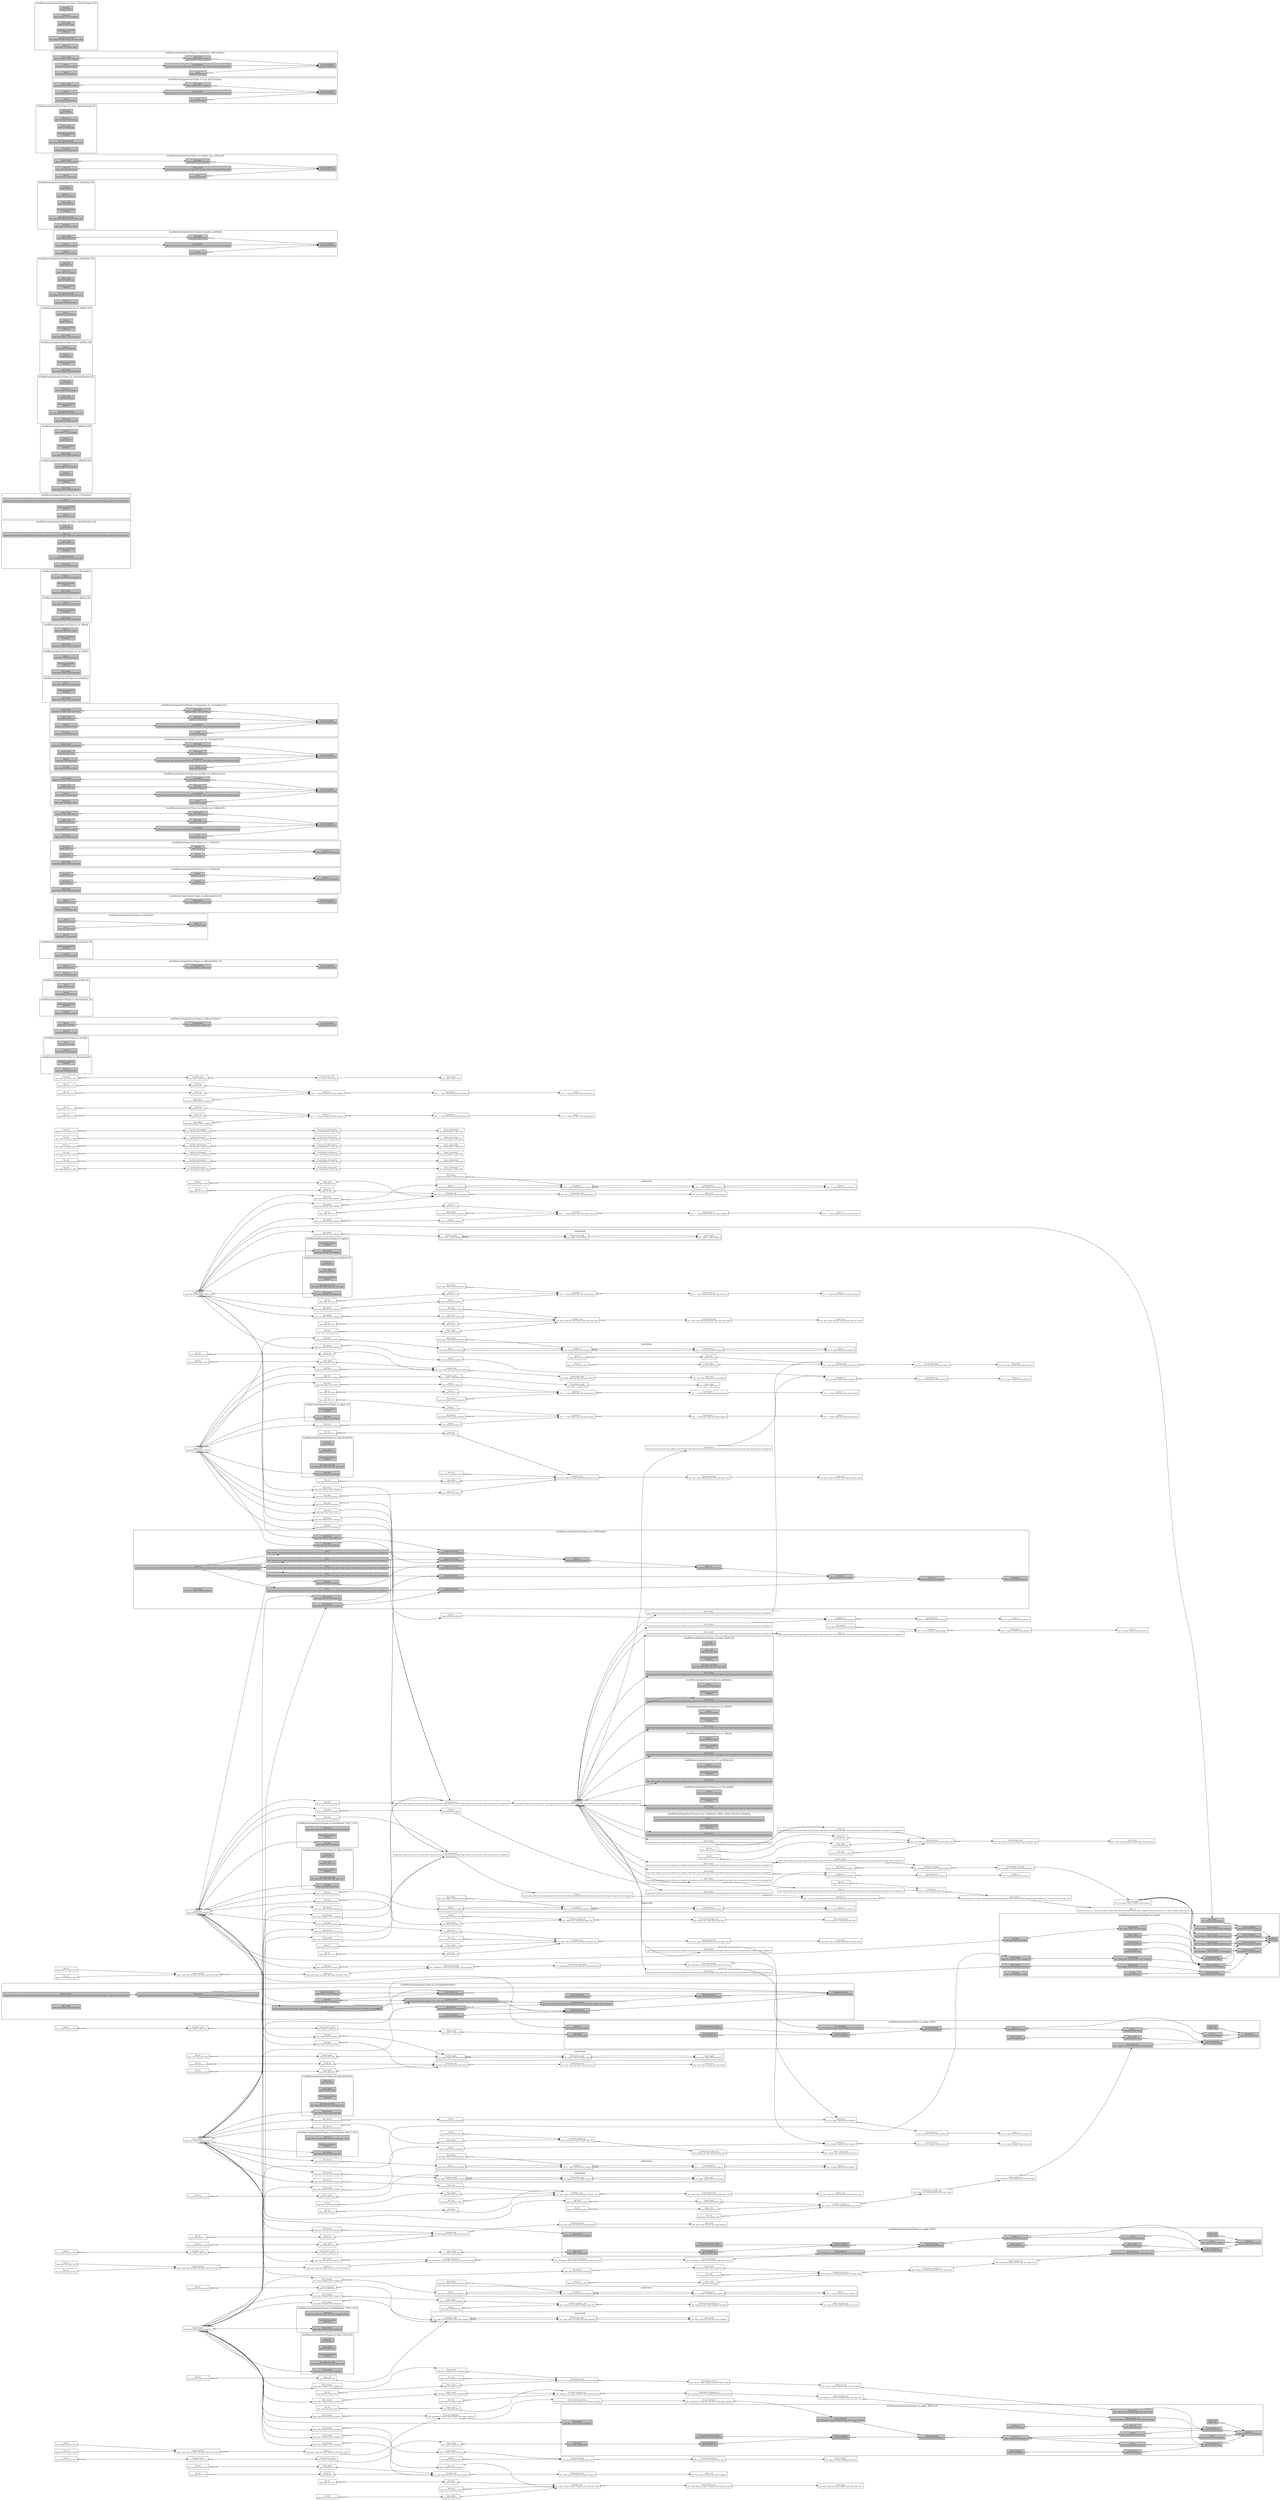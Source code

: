 digraph Document {
  node [shape=box,fontsize=10]; rankdir=LR;
  1 [label="Name: Infinity\n(type (alias Infinity (struct Infinity)))", fillcolor=grey];
  2 [label="FunOverload: apply\n(fun 'apply' () (alias Infinity))", fillcolor=grey];
  3 [label="FunNode: apply\n(fun 'apply' () (alias Infinity))", fillcolor=grey];
  4 [label="Ref: Infinity\n(type (alias Infinity (struct Infinity)))", fillcolor=grey];
  5 [label="Name: apply\n(fun 'apply' () (alias Infinity))", fillcolor=grey];
  6 [label="FunOverload: is\n(fun 'is' ((alias Infinity)) (alias boolean))", fillcolor=grey];
  7 [label="FunNode: is\n(fun 'is' ((alias Infinity)) (alias boolean))", fillcolor=grey];
  8 [label="Ref: Infinity\n(type (alias Infinity (struct Infinity)))", fillcolor=grey];
  9 [label="Name: a\n(type (alias Infinity (struct Infinity)))", fillcolor=grey];
  10 [label="Ref: boolean\n(type (alias boolean (native boolean)))", fillcolor=grey];
  11 [label="Name: is\n(fun 'is' ((alias Infinity)) (alias boolean))", fillcolor=grey];
  12 [label="FunOverload: ==\n(fun '==' ((alias Infinity) (alias ref)) (alias boolean))", fillcolor=grey];
  13 [label="FunNode: ==\n(fun '==' ((alias Infinity) (alias ref)) (alias boolean))", fillcolor=grey];
  14 [label="Ref: Infinity\n(type (alias Infinity (struct Infinity)))", fillcolor=grey];
  15 [label="Name: a\n(alias Infinity (struct Infinity))", fillcolor=grey];
  16 [label="Ref: ref\n(type (alias ref (ref ?)))", fillcolor=grey];
  17 [label="Name: b\n(alias ref (ref ?))", fillcolor=grey];
  18 [label="Ref: boolean\n(type (alias boolean (native boolean)))", fillcolor=grey];
  19 [label="Name: ==\n(fun '==' ((alias Infinity) (alias ref)) (alias boolean))", fillcolor=grey];
  20 [label="FunOverload: !=\n(fun '!=' ((alias Infinity) (alias ref)) (alias boolean))", fillcolor=grey];
  21 [label="FunNode: !=\n(fun '!=' ((alias Infinity) (alias ref)) (alias boolean))", fillcolor=grey];
  22 [label="Ref: Infinity\n(type (alias Infinity (struct Infinity)))", fillcolor=grey];
  23 [label="Name: a\n(alias Infinity (struct Infinity))", fillcolor=grey];
  24 [label="Ref: ref\n(type (alias ref (ref ?)))", fillcolor=grey];
  25 [label="Name: b\n(alias ref (ref ?))", fillcolor=grey];
  26 [label="Ref: boolean\n(type (alias boolean (native boolean)))", fillcolor=grey];
  27 [label="Name: !=\n(fun '!=' ((alias Infinity) (alias ref)) (alias boolean))", fillcolor=grey];
  28 [label="FunOverload: store\n(fun 'store' ((alias ref) (alias Infinity) (alias i32)) (alias void))", fillcolor=grey];
  29 [label="FunNode: store\n(fun 'store' ((alias ref) (alias Infinity) (alias i32)) (alias void))", fillcolor=grey];
  30 [label="Ref: ref\n(type (alias ref (ref ?)))", fillcolor=grey];
  31 [label="Name: lhs\n(alias ref (ref ?))", fillcolor=grey];
  32 [label="Ref: Infinity\n(type (alias Infinity (struct Infinity)))", fillcolor=grey];
  33 [label="Name: rhs\n(alias Infinity (struct Infinity))", fillcolor=grey];
  34 [label="Ref: i32\n(type (alias i32 (native i32)))", fillcolor=grey];
  35 [label="Name: offset\n(alias i32 (native i32))", fillcolor=grey];
  36 [label="Ref: void\n(type (alias void (native void)))", fillcolor=grey];
  37 [label="Name: store\n(fun 'store' ((alias ref) (alias Infinity) (alias i32)) (alias void))", fillcolor=grey];
  38 [label="FunOverload: load\n(fun 'load' ((alias ref) (alias i32)) (alias Infinity))", fillcolor=grey];
  39 [label="FunNode: load\n(fun 'load' ((alias ref) (alias i32)) (alias Infinity))", fillcolor=grey];
  40 [label="Ref: ref\n(type (alias ref (ref ?)))", fillcolor=grey];
  41 [label="Name: lhs\n(alias ref (ref ?))", fillcolor=grey];
  42 [label="Ref: i32\n(type (alias i32 (native i32)))", fillcolor=grey];
  43 [label="Name: offset\n(alias i32 (native i32))", fillcolor=grey];
  44 [label="Ref: Infinity\n(type (alias Infinity (struct Infinity)))", fillcolor=grey];
  45 [label="Name: load\n(fun 'load' ((alias ref) (alias i32)) (alias Infinity))", fillcolor=grey];
  46 [label="Name: NDet\n(type (alias NDet (struct NDet)))", fillcolor=grey];
  47 [label="FunOverload: apply\n(fun 'apply' () (alias NDet))", fillcolor=grey];
  48 [label="FunNode: apply\n(fun 'apply' () (alias NDet))", fillcolor=grey];
  49 [label="Ref: NDet\n(type (alias NDet (struct NDet)))", fillcolor=grey];
  50 [label="Name: apply\n(fun 'apply' () (alias NDet))", fillcolor=grey];
  51 [label="FunOverload: is\n(fun 'is' ((alias NDet)) (alias boolean))", fillcolor=grey];
  52 [label="FunNode: is\n(fun 'is' ((alias NDet)) (alias boolean))", fillcolor=grey];
  53 [label="Ref: NDet\n(type (alias NDet (struct NDet)))", fillcolor=grey];
  54 [label="Name: a\n(type (alias NDet (struct NDet)))", fillcolor=grey];
  55 [label="Ref: boolean\n(type (alias boolean (native boolean)))", fillcolor=grey];
  56 [label="Name: is\n(fun 'is' ((alias NDet)) (alias boolean))", fillcolor=grey];
  57 [label="FunOverload: ==\n(fun '==' ((alias NDet) (alias ref)) (alias boolean))", fillcolor=grey];
  58 [label="FunNode: ==\n(fun '==' ((alias NDet) (alias ref)) (alias boolean))", fillcolor=grey];
  59 [label="Ref: NDet\n(type (alias NDet (struct NDet)))", fillcolor=grey];
  60 [label="Name: a\n(alias NDet (struct NDet))", fillcolor=grey];
  61 [label="Ref: ref\n(type (alias ref (ref ?)))", fillcolor=grey];
  62 [label="Name: b\n(alias ref (ref ?))", fillcolor=grey];
  63 [label="Ref: boolean\n(type (alias boolean (native boolean)))", fillcolor=grey];
  64 [label="Name: ==\n(fun '==' ((alias NDet) (alias ref)) (alias boolean))", fillcolor=grey];
  65 [label="FunOverload: !=\n(fun '!=' ((alias NDet) (alias ref)) (alias boolean))", fillcolor=grey];
  66 [label="FunNode: !=\n(fun '!=' ((alias NDet) (alias ref)) (alias boolean))", fillcolor=grey];
  67 [label="Ref: NDet\n(type (alias NDet (struct NDet)))", fillcolor=grey];
  68 [label="Name: a\n(alias NDet (struct NDet))", fillcolor=grey];
  69 [label="Ref: ref\n(type (alias ref (ref ?)))", fillcolor=grey];
  70 [label="Name: b\n(alias ref (ref ?))", fillcolor=grey];
  71 [label="Ref: boolean\n(type (alias boolean (native boolean)))", fillcolor=grey];
  72 [label="Name: !=\n(fun '!=' ((alias NDet) (alias ref)) (alias boolean))", fillcolor=grey];
  73 [label="FunOverload: store\n(fun 'store' ((alias ref) (alias NDet) (alias i32)) (alias void))", fillcolor=grey];
  74 [label="FunNode: store\n(fun 'store' ((alias ref) (alias NDet) (alias i32)) (alias void))", fillcolor=grey];
  75 [label="Ref: ref\n(type (alias ref (ref ?)))", fillcolor=grey];
  76 [label="Name: lhs\n(alias ref (ref ?))", fillcolor=grey];
  77 [label="Ref: NDet\n(type (alias NDet (struct NDet)))", fillcolor=grey];
  78 [label="Name: rhs\n(alias NDet (struct NDet))", fillcolor=grey];
  79 [label="Ref: i32\n(type (alias i32 (native i32)))", fillcolor=grey];
  80 [label="Name: offset\n(alias i32 (native i32))", fillcolor=grey];
  81 [label="Ref: void\n(type (alias void (native void)))", fillcolor=grey];
  82 [label="Name: store\n(fun 'store' ((alias ref) (alias NDet) (alias i32)) (alias void))", fillcolor=grey];
  83 [label="FunOverload: load\n(fun 'load' ((alias ref) (alias i32)) (alias NDet))", fillcolor=grey];
  84 [label="FunNode: load\n(fun 'load' ((alias ref) (alias i32)) (alias NDet))", fillcolor=grey];
  85 [label="Ref: ref\n(type (alias ref (ref ?)))", fillcolor=grey];
  86 [label="Name: lhs\n(alias ref (ref ?))", fillcolor=grey];
  87 [label="Ref: i32\n(type (alias i32 (native i32)))", fillcolor=grey];
  88 [label="Name: offset\n(alias i32 (native i32))", fillcolor=grey];
  89 [label="Ref: NDet\n(type (alias NDet (struct NDet)))", fillcolor=grey];
  90 [label="Name: load\n(fun 'load' ((alias ref) (alias i32)) (alias NDet))", fillcolor=grey];
  91 [label="Name: Real\n(type (alias Real (struct Real)))", fillcolor=grey];
  92 [label="FunOverload: discriminant\n(fun 'discriminant' () (alias u64))", fillcolor=grey];
  93 [label="FunNode: discriminant\n(fun 'discriminant' () (alias u64))", fillcolor=grey];
  94 [label="Ref: u64\n(type (alias u64 (native u64)))", fillcolor=grey];
  95 [label="Name: discriminant\n(fun 'discriminant' () (alias u64))", fillcolor=grey];
  96 [label="FunOverload: sizeOf\n(fun 'sizeOf' () (alias i32))", fillcolor=grey];
  97 [label="FunNode: sizeOf\n(fun 'sizeOf' () (alias i32))", fillcolor=grey];
  98 [label="Ref: i32\n(type (alias i32 (native i32)))", fillcolor=grey];
  99 [label="Name: sizeOf\n(fun 'sizeOf' () (alias i32))", fillcolor=grey];
  100 [label="FunOverload: allocationSize\n(fun 'allocationSize' () (alias u32))", fillcolor=grey];
  101 [label="FunNode: allocationSize\n(fun 'allocationSize' () (alias u32))", fillcolor=grey];
  102 [label="Ref: u32\n(type (alias u32 (native u32)))", fillcolor=grey];
  103 [label="Name: allocationSize\n(fun 'allocationSize' () (alias u32))", fillcolor=grey];
  104 [label="FunOverload: apply\n(fun 'apply' ((alias f32)) (alias Real))", fillcolor=grey];
  105 [label="FunNode: apply\n(fun 'apply' ((alias f32)) (alias Real))", fillcolor=grey];
  106 [label="Ref: f32\n(type (alias f32 (native f32)))", fillcolor=grey];
  107 [label="Name: number\n(alias f32 (native f32))", fillcolor=grey];
  108 [label="Ref: Real\n(type (alias Real (struct Real)))", fillcolor=grey];
  109 [label="Name: apply\n(fun 'apply' ((alias f32)) (alias Real))", fillcolor=grey];
  110 [label="FunOverload: fromPointer\n(fun 'fromPointer' ((union (alias i32) (alias u32))) (alias Real))", fillcolor=grey];
  111 [label="FunNode: fromPointer\n(fun 'fromPointer' ((union (alias i32) (alias u32))) (alias Real))", fillcolor=grey];
  112 [label="UnionTypeNode\n(type (union (alias i32 (native i32)) (alias u32 (native u32))))", fillcolor=grey];
  113 [label="Ref: i32\n(type (alias i32 (native i32)))", fillcolor=grey];
  114 [label="Ref: u32\n(type (alias u32 (native u32)))", fillcolor=grey];
  115 [label="Name: ptr\n(type (union (alias i32 (native i32)) (alias u32 (native u32))))", fillcolor=grey];
  116 [label="Ref: Real\n(type (alias Real (struct Real)))", fillcolor=grey];
  117 [label="Name: fromPointer\n(fun 'fromPointer' ((union (alias i32) (alias u32))) (alias Real))", fillcolor=grey];
  118 [label="FunOverload: number_get\n(fun 'number_get' ((alias Real)) (alias f32))", fillcolor=grey];
  119 [label="FunNode: number_get\n(fun 'number_get' ((alias Real)) (alias f32))", fillcolor=grey];
  120 [label="Ref: Real\n(type (alias Real (struct Real)))", fillcolor=grey];
  121 [label="Name: target\n(alias Real (struct Real))", fillcolor=grey];
  122 [label="Ref: f32\n(type (alias f32 (native f32)))", fillcolor=grey];
  123 [label="Name: number_get\n(fun 'number_get' ((alias Real)) (alias f32))", fillcolor=grey];
  124 [label="FunOverload: number_set\n(fun 'number_set' ((alias Real) (alias f32)) (alias void))", fillcolor=grey];
  125 [label="FunNode: number_set\n(fun 'number_set' ((alias Real) (alias f32)) (alias void))", fillcolor=grey];
  126 [label="Ref: Real\n(type (alias Real (struct Real)))", fillcolor=grey];
  127 [label="Name: target\n(type (alias Real (struct Real)))", fillcolor=grey];
  128 [label="Ref: f32\n(type (alias f32 (native f32)))", fillcolor=grey];
  129 [label="Name: value\n(alias f32 (native f32))", fillcolor=grey];
  130 [label="Ref: void\n(type (alias void (native void)))", fillcolor=grey];
  131 [label="Name: number_set\n(fun 'number_set' ((alias Real) (alias f32)) (alias void))", fillcolor=grey];
  132 [label="FunOverload: is\n(fun 'is' ((alias Real)) (alias boolean))", fillcolor=grey];
  133 [label="FunNode: is\n(fun 'is' ((alias Real)) (alias boolean))", fillcolor=grey];
  134 [label="Ref: Real\n(type (alias Real (struct Real)))", fillcolor=grey];
  135 [label="Name: a\n(type (alias Real (struct Real)))", fillcolor=grey];
  136 [label="Ref: boolean\n(type (alias boolean (native boolean)))", fillcolor=grey];
  137 [label="Name: is\n(fun 'is' ((alias Real)) (alias boolean))", fillcolor=grey];
  138 [label="FunOverload: store\n(fun 'store' ((alias ref) (alias Real) (alias i32)) (alias void))", fillcolor=grey];
  139 [label="FunNode: store\n(fun 'store' ((alias ref) (alias Real) (alias i32)) (alias void))", fillcolor=grey];
  140 [label="Ref: ref\n(type (alias ref (ref ?)))", fillcolor=grey];
  141 [label="Name: lhs\n(alias ref (ref ?))", fillcolor=grey];
  142 [label="Ref: Real\n(type (alias Real (struct Real)))", fillcolor=grey];
  143 [label="Name: rhs\n(alias Real (struct Real))", fillcolor=grey];
  144 [label="Ref: i32\n(type (alias i32 (native i32)))", fillcolor=grey];
  145 [label="Name: offset\n(alias i32 (native i32))", fillcolor=grey];
  146 [label="Ref: void\n(type (alias void (native void)))", fillcolor=grey];
  147 [label="Name: store\n(fun 'store' ((alias ref) (alias Real) (alias i32)) (alias void))", fillcolor=grey];
  148 [label="FunOverload: load\n(fun 'load' ((alias ref) (alias i32)) (alias Real))", fillcolor=grey];
  149 [label="FunNode: load\n(fun 'load' ((alias ref) (alias i32)) (alias Real))", fillcolor=grey];
  150 [label="Ref: ref\n(type (alias ref (ref ?)))", fillcolor=grey];
  151 [label="Name: lhs\n(alias ref (ref ?))", fillcolor=grey];
  152 [label="Ref: i32\n(type (alias i32 (native i32)))", fillcolor=grey];
  153 [label="Name: offset\n(alias i32 (native i32))", fillcolor=grey];
  154 [label="Ref: Real\n(type (alias Real (struct Real)))", fillcolor=grey];
  155 [label="Name: load\n(fun 'load' ((alias ref) (alias i32)) (alias Real))", fillcolor=grey];
  156 [label="Name: Natural\n(type (alias Natural (struct Natural)))", fillcolor=grey];
  157 [label="FunOverload: discriminant\n(fun 'discriminant' () (alias u64))", fillcolor=grey];
  158 [label="FunNode: discriminant\n(fun 'discriminant' () (alias u64))", fillcolor=grey];
  159 [label="Ref: u64\n(type (alias u64 (native u64)))", fillcolor=grey];
  160 [label="Name: discriminant\n(fun 'discriminant' () (alias u64))", fillcolor=grey];
  161 [label="FunOverload: sizeOf\n(fun 'sizeOf' () (alias i32))", fillcolor=grey];
  162 [label="FunNode: sizeOf\n(fun 'sizeOf' () (alias i32))", fillcolor=grey];
  163 [label="Ref: i32\n(type (alias i32 (native i32)))", fillcolor=grey];
  164 [label="Name: sizeOf\n(fun 'sizeOf' () (alias i32))", fillcolor=grey];
  165 [label="FunOverload: allocationSize\n(fun 'allocationSize' () (alias u32))", fillcolor=grey];
  166 [label="FunNode: allocationSize\n(fun 'allocationSize' () (alias u32))", fillcolor=grey];
  167 [label="Ref: u32\n(type (alias u32 (native u32)))", fillcolor=grey];
  168 [label="Name: allocationSize\n(fun 'allocationSize' () (alias u32))", fillcolor=grey];
  169 [label="FunOverload: apply\n(fun 'apply' ((alias i32)) (alias Natural))", fillcolor=grey];
  170 [label="FunNode: apply\n(fun 'apply' ((alias i32)) (alias Natural))", fillcolor=grey];
  171 [label="Ref: i32\n(type (alias i32 (native i32)))", fillcolor=grey];
  172 [label="Name: number\n(alias i32 (native i32))", fillcolor=grey];
  173 [label="Ref: Natural\n(type (alias Natural (struct Natural)))", fillcolor=grey];
  174 [label="Name: apply\n(fun 'apply' ((alias i32)) (alias Natural))", fillcolor=grey];
  175 [label="FunOverload: fromPointer\n(fun 'fromPointer' ((union (alias i32) (alias u32))) (alias Natural))", fillcolor=grey];
  176 [label="FunNode: fromPointer\n(fun 'fromPointer' ((union (alias i32) (alias u32))) (alias Natural))", fillcolor=grey];
  177 [label="UnionTypeNode\n(type (union (alias i32 (native i32)) (alias u32 (native u32))))", fillcolor=grey];
  178 [label="Ref: i32\n(type (alias i32 (native i32)))", fillcolor=grey];
  179 [label="Ref: u32\n(type (alias u32 (native u32)))", fillcolor=grey];
  180 [label="Name: ptr\n(type (union (alias i32 (native i32)) (alias u32 (native u32))))", fillcolor=grey];
  181 [label="Ref: Natural\n(type (alias Natural (struct Natural)))", fillcolor=grey];
  182 [label="Name: fromPointer\n(fun 'fromPointer' ((union (alias i32) (alias u32))) (alias Natural))", fillcolor=grey];
  183 [label="FunOverload: number_get\n(fun 'number_get' ((alias Natural)) (alias i32))", fillcolor=grey];
  184 [label="FunNode: number_get\n(fun 'number_get' ((alias Natural)) (alias i32))", fillcolor=grey];
  185 [label="Ref: Natural\n(type (alias Natural (struct Natural)))", fillcolor=grey];
  186 [label="Name: target\n(alias Natural (struct Natural))", fillcolor=grey];
  187 [label="Ref: i32\n(type (alias i32 (native i32)))", fillcolor=grey];
  188 [label="Name: number_get\n(fun 'number_get' ((alias Natural)) (alias i32))", fillcolor=grey];
  189 [label="FunOverload: number_set\n(fun 'number_set' ((alias Natural) (alias i32)) (alias void))", fillcolor=grey];
  190 [label="FunNode: number_set\n(fun 'number_set' ((alias Natural) (alias i32)) (alias void))", fillcolor=grey];
  191 [label="Ref: Natural\n(type (alias Natural (struct Natural)))", fillcolor=grey];
  192 [label="Name: target\n(type (alias Natural (struct Natural)))", fillcolor=grey];
  193 [label="Ref: i32\n(type (alias i32 (native i32)))", fillcolor=grey];
  194 [label="Name: value\n(alias i32 (native i32))", fillcolor=grey];
  195 [label="Ref: void\n(type (alias void (native void)))", fillcolor=grey];
  196 [label="Name: number_set\n(fun 'number_set' ((alias Natural) (alias i32)) (alias void))", fillcolor=grey];
  197 [label="FunOverload: is\n(fun 'is' ((alias Natural)) (alias boolean))", fillcolor=grey];
  198 [label="FunNode: is\n(fun 'is' ((alias Natural)) (alias boolean))", fillcolor=grey];
  199 [label="Ref: Natural\n(type (alias Natural (struct Natural)))", fillcolor=grey];
  200 [label="Name: a\n(type (alias Natural (struct Natural)))", fillcolor=grey];
  201 [label="Ref: boolean\n(type (alias boolean (native boolean)))", fillcolor=grey];
  202 [label="Name: is\n(fun 'is' ((alias Natural)) (alias boolean))", fillcolor=grey];
  203 [label="FunOverload: store\n(fun 'store' ((alias ref) (alias Natural) (alias i32)) (alias void))", fillcolor=grey];
  204 [label="FunNode: store\n(fun 'store' ((alias ref) (alias Natural) (alias i32)) (alias void))", fillcolor=grey];
  205 [label="Ref: ref\n(type (alias ref (ref ?)))", fillcolor=grey];
  206 [label="Name: lhs\n(alias ref (ref ?))", fillcolor=grey];
  207 [label="Ref: Natural\n(type (alias Natural (struct Natural)))", fillcolor=grey];
  208 [label="Name: rhs\n(alias Natural (struct Natural))", fillcolor=grey];
  209 [label="Ref: i32\n(type (alias i32 (native i32)))", fillcolor=grey];
  210 [label="Name: offset\n(alias i32 (native i32))", fillcolor=grey];
  211 [label="Ref: void\n(type (alias void (native void)))", fillcolor=grey];
  212 [label="Name: store\n(fun 'store' ((alias ref) (alias Natural) (alias i32)) (alias void))", fillcolor=grey];
  213 [label="FunOverload: load\n(fun 'load' ((alias ref) (alias i32)) (alias Natural))", fillcolor=grey];
  214 [label="FunNode: load\n(fun 'load' ((alias ref) (alias i32)) (alias Natural))", fillcolor=grey];
  215 [label="Ref: ref\n(type (alias ref (ref ?)))", fillcolor=grey];
  216 [label="Name: lhs\n(alias ref (ref ?))", fillcolor=grey];
  217 [label="Ref: i32\n(type (alias i32 (native i32)))", fillcolor=grey];
  218 [label="Name: offset\n(alias i32 (native i32))", fillcolor=grey];
  219 [label="Ref: Natural\n(type (alias Natural (struct Natural)))", fillcolor=grey];
  220 [label="Name: load\n(fun 'load' ((alias ref) (alias i32)) (alias Natural))", fillcolor=grey];
  221 [label="Name: Complex\n(type (alias Complex (struct Complex)))", fillcolor=grey];
  222 [label="FunOverload: discriminant\n(fun 'discriminant' () (alias u64))", fillcolor=grey];
  223 [label="FunNode: discriminant\n(fun 'discriminant' () (alias u64))", fillcolor=grey];
  224 [label="Ref: u64\n(type (alias u64 (native u64)))", fillcolor=grey];
  225 [label="Name: discriminant\n(fun 'discriminant' () (alias u64))", fillcolor=grey];
  226 [label="FunOverload: sizeOf\n(fun 'sizeOf' () (alias i32))", fillcolor=grey];
  227 [label="FunNode: sizeOf\n(fun 'sizeOf' () (alias i32))", fillcolor=grey];
  228 [label="Ref: i32\n(type (alias i32 (native i32)))", fillcolor=grey];
  229 [label="Name: sizeOf\n(fun 'sizeOf' () (alias i32))", fillcolor=grey];
  230 [label="FunOverload: allocationSize\n(fun 'allocationSize' () (alias u32))", fillcolor=grey];
  231 [label="FunNode: allocationSize\n(fun 'allocationSize' () (alias u32))", fillcolor=grey];
  232 [label="Ref: u32\n(type (alias u32 (native u32)))", fillcolor=grey];
  233 [label="Name: allocationSize\n(fun 'allocationSize' () (alias u32))", fillcolor=grey];
  234 [label="FunOverload: apply\n(fun 'apply' ((alias f32) (alias f32)) (alias Complex))", fillcolor=grey];
  235 [label="FunNode: apply\n(fun 'apply' ((alias f32) (alias f32)) (alias Complex))", fillcolor=grey];
  236 [label="Ref: f32\n(type (alias f32 (native f32)))", fillcolor=grey];
  237 [label="Name: real\n(alias f32 (native f32))", fillcolor=grey];
  238 [label="Ref: f32\n(type (alias f32 (native f32)))", fillcolor=grey];
  239 [label="Name: imaginary\n(alias f32 (native f32))", fillcolor=grey];
  240 [label="Ref: Complex\n(type (alias Complex (struct Complex)))", fillcolor=grey];
  241 [label="Name: apply\n(fun 'apply' ((alias f32) (alias f32)) (alias Complex))", fillcolor=grey];
  242 [label="FunOverload: fromPointer\n(fun 'fromPointer' ((union (alias i32) (alias u32))) (alias Complex))", fillcolor=grey];
  243 [label="FunNode: fromPointer\n(fun 'fromPointer' ((union (alias i32) (alias u32))) (alias Complex))", fillcolor=grey];
  244 [label="UnionTypeNode\n(type (union (alias i32 (native i32)) (alias u32 (native u32))))", fillcolor=grey];
  245 [label="Ref: i32\n(type (alias i32 (native i32)))", fillcolor=grey];
  246 [label="Ref: u32\n(type (alias u32 (native u32)))", fillcolor=grey];
  247 [label="Name: ptr\n(type (union (alias i32 (native i32)) (alias u32 (native u32))))", fillcolor=grey];
  248 [label="Ref: Complex\n(type (alias Complex (struct Complex)))", fillcolor=grey];
  249 [label="Name: fromPointer\n(fun 'fromPointer' ((union (alias i32) (alias u32))) (alias Complex))", fillcolor=grey];
  250 [label="FunOverload: real_get\n(fun 'real_get' ((alias Complex)) (alias f32))", fillcolor=grey];
  251 [label="FunNode: real_get\n(fun 'real_get' ((alias Complex)) (alias f32))", fillcolor=grey];
  252 [label="Ref: Complex\n(type (alias Complex (struct Complex)))", fillcolor=grey];
  253 [label="Name: target\n(alias Complex (struct Complex))", fillcolor=grey];
  254 [label="Ref: f32\n(type (alias f32 (native f32)))", fillcolor=grey];
  255 [label="Name: real_get\n(fun 'real_get' ((alias Complex)) (alias f32))", fillcolor=grey];
  256 [label="FunOverload: real_set\n(fun 'real_set' ((alias Complex) (alias f32)) (alias void))", fillcolor=grey];
  257 [label="FunNode: real_set\n(fun 'real_set' ((alias Complex) (alias f32)) (alias void))", fillcolor=grey];
  258 [label="Ref: Complex\n(type (alias Complex (struct Complex)))", fillcolor=grey];
  259 [label="Name: target\n(type (alias Complex (struct Complex)))", fillcolor=grey];
  260 [label="Ref: f32\n(type (alias f32 (native f32)))", fillcolor=grey];
  261 [label="Name: value\n(alias f32 (native f32))", fillcolor=grey];
  262 [label="Ref: void\n(type (alias void (native void)))", fillcolor=grey];
  263 [label="Name: real_set\n(fun 'real_set' ((alias Complex) (alias f32)) (alias void))", fillcolor=grey];
  264 [label="FunOverload: imaginary_get\n(fun 'imaginary_get' ((alias Complex)) (alias f32))", fillcolor=grey];
  265 [label="FunNode: imaginary_get\n(fun 'imaginary_get' ((alias Complex)) (alias f32))", fillcolor=grey];
  266 [label="Ref: Complex\n(type (alias Complex (struct Complex)))", fillcolor=grey];
  267 [label="Name: target\n(alias Complex (struct Complex))", fillcolor=grey];
  268 [label="Ref: f32\n(type (alias f32 (native f32)))", fillcolor=grey];
  269 [label="Name: imaginary_get\n(fun 'imaginary_get' ((alias Complex)) (alias f32))", fillcolor=grey];
  270 [label="FunOverload: imaginary_set\n(fun 'imaginary_set' ((alias Complex) (alias f32)) (alias void))", fillcolor=grey];
  271 [label="FunNode: imaginary_set\n(fun 'imaginary_set' ((alias Complex) (alias f32)) (alias void))", fillcolor=grey];
  272 [label="Ref: Complex\n(type (alias Complex (struct Complex)))", fillcolor=grey];
  273 [label="Name: target\n(type (alias Complex (struct Complex)))", fillcolor=grey];
  274 [label="Ref: f32\n(type (alias f32 (native f32)))", fillcolor=grey];
  275 [label="Name: value\n(alias f32 (native f32))", fillcolor=grey];
  276 [label="Ref: void\n(type (alias void (native void)))", fillcolor=grey];
  277 [label="Name: imaginary_set\n(fun 'imaginary_set' ((alias Complex) (alias f32)) (alias void))", fillcolor=grey];
  278 [label="FunOverload: is\n(fun 'is' ((alias Complex)) (alias boolean))", fillcolor=grey];
  279 [label="FunNode: is\n(fun 'is' ((alias Complex)) (alias boolean))", fillcolor=grey];
  280 [label="Ref: Complex\n(type (alias Complex (struct Complex)))", fillcolor=grey];
  281 [label="Name: a\n(type (alias Complex (struct Complex)))", fillcolor=grey];
  282 [label="Ref: boolean\n(type (alias boolean (native boolean)))", fillcolor=grey];
  283 [label="Name: is\n(fun 'is' ((alias Complex)) (alias boolean))", fillcolor=grey];
  284 [label="FunOverload: store\n(fun 'store' ((alias ref) (alias Complex) (alias i32)) (alias void))", fillcolor=grey];
  285 [label="FunNode: store\n(fun 'store' ((alias ref) (alias Complex) (alias i32)) (alias void))", fillcolor=grey];
  286 [label="Ref: ref\n(type (alias ref (ref ?)))", fillcolor=grey];
  287 [label="Name: lhs\n(alias ref (ref ?))", fillcolor=grey];
  288 [label="Ref: Complex\n(type (alias Complex (struct Complex)))", fillcolor=grey];
  289 [label="Name: rhs\n(alias Complex (struct Complex))", fillcolor=grey];
  290 [label="Ref: i32\n(type (alias i32 (native i32)))", fillcolor=grey];
  291 [label="Name: offset\n(alias i32 (native i32))", fillcolor=grey];
  292 [label="Ref: void\n(type (alias void (native void)))", fillcolor=grey];
  293 [label="Name: store\n(fun 'store' ((alias ref) (alias Complex) (alias i32)) (alias void))", fillcolor=grey];
  294 [label="FunOverload: load\n(fun 'load' ((alias ref) (alias i32)) (alias Complex))", fillcolor=grey];
  295 [label="FunNode: load\n(fun 'load' ((alias ref) (alias i32)) (alias Complex))", fillcolor=grey];
  296 [label="Ref: ref\n(type (alias ref (ref ?)))", fillcolor=grey];
  297 [label="Name: lhs\n(alias ref (ref ?))", fillcolor=grey];
  298 [label="Ref: i32\n(type (alias i32 (native i32)))", fillcolor=grey];
  299 [label="Name: offset\n(alias i32 (native i32))", fillcolor=grey];
  300 [label="Ref: Complex\n(type (alias Complex (struct Complex)))", fillcolor=grey];
  301 [label="Name: load\n(fun 'load' ((alias ref) (alias i32)) (alias Complex))", fillcolor=grey];
  302 [label="Name: Number\n(type (alias Number (union (alias Infinity (struct Infinity)) (alias NDet (struct NDet)) (alias Real (struct Real)) (alias Natural (struct Natural)) (alias Complex (struct Complex)))))", fillcolor=grey];
  303 [label="UnionTypeNode\n(type (union (alias Infinity (struct Infinity)) (alias NDet (struct NDet)) (alias Real (struct Real)) (alias Natural (struct Natural)) (alias Complex (struct Complex))))", fillcolor=grey];
  304 [label="Ref: Infinity\n(type (alias Infinity (struct Infinity)))", fillcolor=grey];
  305 [label="Ref: NDet\n(type (alias NDet (struct NDet)))", fillcolor=grey];
  306 [label="Ref: Real\n(type (alias Real (struct Real)))", fillcolor=grey];
  307 [label="Ref: Natural\n(type (alias Natural (struct Natural)))", fillcolor=grey];
  308 [label="Ref: Complex\n(type (alias Complex (struct Complex)))", fillcolor=grey];
  309 [label="FunOverload: is\n(fun 'is' ((alias Number)) (alias boolean))", fillcolor=grey];
  310 [label="FunNode: is\n(fun 'is' ((alias Number)) (alias boolean))", fillcolor=grey];
  311 [label="Ref: Number\n(type (alias Number (union (alias Infinity (struct Infinity)) (alias NDet (struct NDet)) (alias Real (struct Real)) (alias Natural (struct Natural)) (alias Complex (struct Complex)))))", fillcolor=grey];
  312 [label="Name: a\n(type (alias Number (union (alias Infinity (struct Infinity)) (alias NDet (struct NDet)) (alias Real (struct Real)) (alias Natural (struct Natural)) (alias Complex (struct Complex)))))", fillcolor=grey];
  313 [label="Ref: boolean\n(type (alias boolean (native boolean)))", fillcolor=grey];
  314 [label="Name: is\n(fun 'is' ((alias Number)) (alias boolean))", fillcolor=grey];
  315 [label="FunOverload: ==\n(fun '==' ((alias ref) (alias ref)) (alias boolean))", fillcolor=grey];
  316 [label="FunNode: ==\n(fun '==' ((alias ref) (alias ref)) (alias boolean))", fillcolor=grey];
  317 [label="Ref: ref\n(type (alias ref (ref ?)))", fillcolor=grey];
  318 [label="Name: lhs\n(alias ref (ref ?))", fillcolor=grey];
  319 [label="Ref: ref\n(type (alias ref (ref ?)))", fillcolor=grey];
  320 [label="Name: rhs\n(alias ref (ref ?))", fillcolor=grey];
  321 [label="Ref: boolean\n(type (alias boolean (native boolean)))", fillcolor=grey];
  322 [label="Name: ==\n(fun '==' ((alias ref) (alias ref)) (alias boolean))", fillcolor=grey];
  323 [label="FunOverload: !=\n(fun '!=' ((alias ref) (alias ref)) (alias boolean))", fillcolor=grey];
  324 [label="FunNode: !=\n(fun '!=' ((alias ref) (alias ref)) (alias boolean))", fillcolor=grey];
  325 [label="Ref: ref\n(type (alias ref (ref ?)))", fillcolor=grey];
  326 [label="Name: lhs\n(alias ref (ref ?))", fillcolor=grey];
  327 [label="Ref: ref\n(type (alias ref (ref ?)))", fillcolor=grey];
  328 [label="Name: rhs\n(alias ref (ref ?))", fillcolor=grey];
  329 [label="Ref: boolean\n(type (alias boolean (native boolean)))", fillcolor=grey];
  330 [label="Name: !=\n(fun '!=' ((alias ref) (alias ref)) (alias boolean))", fillcolor=grey];
  331 [label="FunOverload: store\n(fun 'store' ((alias ref) (alias Number) (alias i32)) (alias void))", fillcolor=grey];
  332 [label="FunNode: store\n(fun 'store' ((alias ref) (alias Number) (alias i32)) (alias void))", fillcolor=grey];
  333 [label="Ref: ref\n(type (alias ref (ref ?)))", fillcolor=grey];
  334 [label="Name: lhs\n(alias ref (ref ?))", fillcolor=grey];
  335 [label="Ref: Number\n(type (alias Number (union (alias Infinity (struct Infinity)) (alias NDet (struct NDet)) (alias Real (struct Real)) (alias Natural (struct Natural)) (alias Complex (struct Complex)))))", fillcolor=grey];
  336 [label="Name: rhs\n(type (alias Number (union (alias Infinity (struct Infinity)) (alias NDet (struct NDet)) (alias Real (struct Real)) (alias Natural (struct Natural)) (alias Complex (struct Complex)))))", fillcolor=grey];
  337 [label="Ref: i32\n(type (alias i32 (native i32)))", fillcolor=grey];
  338 [label="Name: offset\n(alias i32 (native i32))", fillcolor=grey];
  339 [label="Ref: void\n(type (alias void (native void)))", fillcolor=grey];
  340 [label="Name: store\n(fun 'store' ((alias ref) (alias Number) (alias i32)) (alias void))", fillcolor=grey];
  341 [label="FunOverload: load\n(fun 'load' ((alias ref) (alias i32)) (alias Number))", fillcolor=grey];
  342 [label="FunNode: load\n(fun 'load' ((alias ref) (alias i32)) (alias Number))", fillcolor=grey];
  343 [label="Ref: ref\n(type (alias ref (ref ?)))", fillcolor=grey];
  344 [label="Name: lhs\n(alias ref (ref ?))", fillcolor=grey];
  345 [label="Ref: i32\n(type (alias i32 (native i32)))", fillcolor=grey];
  346 [label="Name: offset\n(alias i32 (native i32))", fillcolor=grey];
  347 [label="Ref: Number\n(type (alias Number (union (alias Infinity (struct Infinity)) (alias NDet (struct NDet)) (alias Real (struct Real)) (alias Natural (struct Natural)) (alias Complex (struct Complex)))))", fillcolor=grey];
  348 [label="Name: load\n(fun 'load' ((alias ref) (alias i32)) (alias Number))", fillcolor=grey];
  349 [label="FunOverload: as\n(fun 'as' ((alias Infinity)) (alias Number))", fillcolor=grey];
  350 [label="FunNode: as\n(fun 'as' ((alias Infinity)) (alias Number))", fillcolor=grey];
  351 [label="Ref: Infinity\n(type (alias Infinity (struct Infinity)))", fillcolor=grey];
  352 [label="Name: a\n(alias Infinity (struct Infinity))", fillcolor=grey];
  353 [label="Ref: Number\n(type (alias Number (union (alias Infinity (struct Infinity)) (alias NDet (struct NDet)) (alias Real (struct Real)) (alias Natural (struct Natural)) (alias Complex (struct Complex)))))", fillcolor=grey];
  354 [label="Name: as\n(fun 'as' ((alias Infinity)) (alias Number))", fillcolor=grey];
  355 [label="FunOverload: as\n(fun 'as' ((alias NDet)) (alias Number))", fillcolor=grey];
  356 [label="FunNode: as\n(fun 'as' ((alias NDet)) (alias Number))", fillcolor=grey];
  357 [label="Ref: NDet\n(type (alias NDet (struct NDet)))", fillcolor=grey];
  358 [label="Name: a\n(alias NDet (struct NDet))", fillcolor=grey];
  359 [label="Ref: Number\n(type (alias Number (union (alias Infinity (struct Infinity)) (alias NDet (struct NDet)) (alias Real (struct Real)) (alias Natural (struct Natural)) (alias Complex (struct Complex)))))", fillcolor=grey];
  360 [label="Name: as\n(fun 'as' ((alias NDet)) (alias Number))", fillcolor=grey];
  361 [label="FunOverload: as\n(fun 'as' ((alias Real)) (alias Number))", fillcolor=grey];
  362 [label="FunNode: as\n(fun 'as' ((alias Real)) (alias Number))", fillcolor=grey];
  363 [label="Ref: Real\n(type (alias Real (struct Real)))", fillcolor=grey];
  364 [label="Name: a\n(alias Real (struct Real))", fillcolor=grey];
  365 [label="Ref: Number\n(type (alias Number (union (alias Infinity (struct Infinity)) (alias NDet (struct NDet)) (alias Real (struct Real)) (alias Natural (struct Natural)) (alias Complex (struct Complex)))))", fillcolor=grey];
  366 [label="Name: as\n(fun 'as' ((alias Real)) (alias Number))", fillcolor=grey];
  367 [label="FunOverload: as\n(fun 'as' ((alias Natural)) (alias Number))", fillcolor=grey];
  368 [label="FunNode: as\n(fun 'as' ((alias Natural)) (alias Number))", fillcolor=grey];
  369 [label="Ref: Natural\n(type (alias Natural (struct Natural)))", fillcolor=grey];
  370 [label="Name: a\n(alias Natural (struct Natural))", fillcolor=grey];
  371 [label="Ref: Number\n(type (alias Number (union (alias Infinity (struct Infinity)) (alias NDet (struct NDet)) (alias Real (struct Real)) (alias Natural (struct Natural)) (alias Complex (struct Complex)))))", fillcolor=grey];
  372 [label="Name: as\n(fun 'as' ((alias Natural)) (alias Number))", fillcolor=grey];
  373 [label="FunOverload: as\n(fun 'as' ((alias Complex)) (alias Number))", fillcolor=grey];
  374 [label="FunNode: as\n(fun 'as' ((alias Complex)) (alias Number))", fillcolor=grey];
  375 [label="Ref: Complex\n(type (alias Complex (struct Complex)))", fillcolor=grey];
  376 [label="Name: a\n(alias Complex (struct Complex))", fillcolor=grey];
  377 [label="Ref: Number\n(type (alias Number (union (alias Infinity (struct Infinity)) (alias NDet (struct NDet)) (alias Real (struct Real)) (alias Natural (struct Natural)) (alias Complex (struct Complex)))))", fillcolor=grey];
  378 [label="Name: as\n(fun 'as' ((alias Complex)) (alias Number))", fillcolor=grey];
  379 [label="FunOverload: as\n(intersection (fun 'as' ((union (alias Infinity) (alias NDet) (alias Real) (alias Natural) (alias Complex))) (alias Number)) (fun 'as' ((alias Number)) (alias ref)))", fillcolor=grey];
  380 [label="FunNode: as\n(fun 'as' ((union (alias Infinity) (alias NDet) (alias Real) (alias Natural) (alias Complex))) (alias Number))", fillcolor=grey];
  381 [label="UnionTypeNode\n(type (union (alias Infinity (struct Infinity)) (alias NDet (struct NDet)) (alias Real (struct Real)) (alias Natural (struct Natural)) (alias Complex (struct Complex))))", fillcolor=grey];
  382 [label="Ref: Infinity\n(type (alias Infinity (struct Infinity)))", fillcolor=grey];
  383 [label="Ref: NDet\n(type (alias NDet (struct NDet)))", fillcolor=grey];
  384 [label="Ref: Real\n(type (alias Real (struct Real)))", fillcolor=grey];
  385 [label="Ref: Natural\n(type (alias Natural (struct Natural)))", fillcolor=grey];
  386 [label="Ref: Complex\n(type (alias Complex (struct Complex)))", fillcolor=grey];
  387 [label="Name: a\n(union (alias Infinity (struct Infinity)) (alias NDet (struct NDet)) (alias Real (struct Real)) (alias Natural (struct Natural)) (alias Complex (struct Complex)))", fillcolor=grey];
  388 [label="Ref: Number\n(type (alias Number (union (alias Infinity (struct Infinity)) (alias NDet (struct NDet)) (alias Real (struct Real)) (alias Natural (struct Natural)) (alias Complex (struct Complex)))))", fillcolor=grey];
  389 [label="FunNode: as\n(fun 'as' ((alias Number)) (alias ref))", fillcolor=grey];
  390 [label="Ref: Number\n(type (alias Number (union (alias Infinity (struct Infinity)) (alias NDet (struct NDet)) (alias Real (struct Real)) (alias Natural (struct Natural)) (alias Complex (struct Complex)))))", fillcolor=grey];
  391 [label="Name: a\n(type (alias Number (union (alias Infinity (struct Infinity)) (alias NDet (struct NDet)) (alias Real (struct Real)) (alias Natural (struct Natural)) (alias Complex (struct Complex)))))", fillcolor=grey];
  392 [label="Ref: ref\n(type (alias ref (ref ?)))", fillcolor=grey];
  393 [label="Name: as\n(intersection (fun 'as' ((union (alias Infinity) (alias NDet) (alias Real) (alias Natural) (alias Complex))) (alias Number)) (fun 'as' ((alias Number)) (alias ref)))", fillcolor=grey];
  394 [label="FunOverload: isComplex\n(fun 'isComplex' ((alias Number)) (alias boolean))", fillcolor=grey];
  395 [label="FunNode: isComplex\n(fun 'isComplex' ((alias Number)) (alias boolean))", fillcolor=grey];
  396 [label="Ref: Number\n(type (alias Number (union (alias Infinity (struct Infinity)) (alias NDet (struct NDet)) (alias Real (struct Real)) (alias Natural (struct Natural)) (alias Complex (struct Complex)))))", fillcolor=grey];
  397 [label="Name: number\n(type (alias Number (union (alias Infinity (struct Infinity)) (alias NDet (struct NDet)) (alias Real (struct Real)) (alias Natural (struct Natural)) (alias Complex (struct Complex)))))", fillcolor=grey];
  398 [label="Ref: boolean\n(type (alias boolean (native boolean)))", fillcolor=grey];
  399 [label="Name: isComplex\n(fun 'isComplex' ((alias Number)) (alias boolean))", fillcolor=grey];
  400 [label="FunOverload: main\n(fun 'main' () (alias void))", fillcolor=grey];
  401 [label="FunNode: main\n(fun 'main' () (alias void))", fillcolor=grey];
  402 [label="Ref: void\n(type (alias void (native void)))", fillcolor=grey];
  403 [label="Name: main\n(fun 'main' () (alias void))", fillcolor=grey];
  subgraph cluster0 { rankdir=TB;
    node [style=filled, fillcolor=grey];
    404 [label="WasmExpressionNode\n(unknown)", fillcolor=grey];
    405 [label="Ref: u64\n(type (alias u64 (native u64)))", fillcolor=grey];
  label="test/fixtures/types/structTypes.ro::discriminant()";
}
  subgraph cluster1 { rankdir=TB;
    node [style=filled, fillcolor=grey];
    406 [label="Int: 8\n(alias i32 (native i32))", fillcolor=grey];
    407 [label="Ref: i32\n(type (alias i32 (native i32)))", fillcolor=grey];
  label="test/fixtures/types/structTypes.ro::sizeOf()";
}
  subgraph cluster2 { rankdir=TB;
    node [style=filled, fillcolor=grey];
    408 [label="FunctionCallNode\n(alias u32 (native u32))", fillcolor=grey];
    409 [label="MemberNode\n(fun 'allocationSize' () (alias u32))", fillcolor=grey];
    410 [label="Ref: ref\n(type (alias ref (ref ?)))", fillcolor=grey];
    411 [label="Ref: u32\n(type (alias u32 (native u32)))", fillcolor=grey];
    409 -> 408[taillabel="[]" fontname="times" fontsize = 7 color="black" ];
    410 -> 409[taillabel="[LHS]" fontname="times" fontsize = 7 color="black" ];
  label="test/fixtures/types/structTypes.ro::allocationSize()";
}
  subgraph cluster3 { rankdir=TB;
    node [style=filled, fillcolor=grey];
    412 [label="WasmExpressionNode\n(unknown)", fillcolor=grey];
    413 [label="Ref: u64\n(type (alias u64 (native u64)))", fillcolor=grey];
  label="test/fixtures/types/structTypes.ro::discriminant_2()";
}
  subgraph cluster4 { rankdir=TB;
    node [style=filled, fillcolor=grey];
    414 [label="Int: 8\n(alias i32 (native i32))", fillcolor=grey];
    415 [label="Ref: i32\n(type (alias i32 (native i32)))", fillcolor=grey];
  label="test/fixtures/types/structTypes.ro::sizeOf_3()";
}
  subgraph cluster5 { rankdir=TB;
    node [style=filled, fillcolor=grey];
    416 [label="FunctionCallNode\n(alias u32 (native u32))", fillcolor=grey];
    417 [label="MemberNode\n(fun 'allocationSize' () (alias u32))", fillcolor=grey];
    418 [label="Ref: ref\n(type (alias ref (ref ?)))", fillcolor=grey];
    419 [label="Ref: u32\n(type (alias u32 (native u32)))", fillcolor=grey];
    417 -> 416[taillabel="[]" fontname="times" fontsize = 7 color="black" ];
    418 -> 417[taillabel="[LHS]" fontname="times" fontsize = 7 color="black" ];
  label="test/fixtures/types/structTypes.ro::allocationSize_3()";
}
  subgraph cluster6 { rankdir=TB;
    node [style=filled, fillcolor=grey];
    420 [label="WasmExpressionNode\n(unknown)", fillcolor=grey];
    421 [label="Ref: u64\n(type (alias u64 (native u64)))", fillcolor=grey];
  label="test/fixtures/types/structTypes.ro::discriminant_4()";
}
  subgraph cluster7 { rankdir=TB;
    node [style=filled, fillcolor=grey];
    422 [label="BinOp: '+'\n(alias i32 (native i32))", fillcolor=grey];
    423 [label="Int: 8\n(alias i32 (native i32))", fillcolor=grey];
    424 [label="Int: 8\n(alias i32 (native i32))", fillcolor=grey];
    425 [label="Ref: i32\n(type (alias i32 (native i32)))", fillcolor=grey];
    423 -> 422[taillabel="[LHS]" fontname="times" fontsize = 7 color="black" ];
    424 -> 422[taillabel="[RHS]" fontname="times" fontsize = 7 color="black" ];
  label="test/fixtures/types/structTypes.ro::sizeOf_6()";
}
  subgraph cluster8 { rankdir=TB;
    node [style=filled, fillcolor=grey];
    426 [label="FunctionCallNode\n(alias u32 (native u32))", fillcolor=grey];
    427 [label="MemberNode\n(fun 'allocationSize' () (alias u32))", fillcolor=grey];
    428 [label="Ref: ref\n(type (alias ref (ref ?)))", fillcolor=grey];
    429 [label="Ref: u32\n(type (alias u32 (native u32)))", fillcolor=grey];
    427 -> 426[taillabel="[]" fontname="times" fontsize = 7 color="black" ];
    428 -> 427[taillabel="[LHS]" fontname="times" fontsize = 7 color="black" ];
  label="test/fixtures/types/structTypes.ro::allocationSize_6()";
}
  subgraph cluster9 { rankdir=TB;
    node [style=filled, fillcolor=grey];
    430 [label="Name: lhs\n(alias ref (ref ?))", fillcolor=grey];
    431 [label="Name: rhs\n(alias ref (ref ?))", fillcolor=grey];
    432 [label="BinOp: '=='\n(alias boolean (native boolean))", fillcolor=grey];
    433 [label="Ref: lhs\n(alias ref (ref ?))", fillcolor=grey];
    434 [label="Ref: rhs\n(alias ref (ref ?))", fillcolor=grey];
    435 [label="Ref: boolean\n(type (alias boolean (native boolean)))", fillcolor=grey];
    430 -> 433[taillabel="[NAME]" fontname="times" fontsize = 7 color="black" ];
    431 -> 434[taillabel="[NAME]" fontname="times" fontsize = 7 color="black" ];
    433 -> 432[taillabel="[LHS]" fontname="times" fontsize = 7 color="black" ];
    434 -> 432[taillabel="[RHS]" fontname="times" fontsize = 7 color="black" ];
  label="test/fixtures/types/structTypes.ro::==_4(ref,ref)";
}
  subgraph cluster10 { rankdir=TB;
    node [style=filled, fillcolor=grey];
    436 [label="Name: lhs\n(alias ref (ref ?))", fillcolor=grey];
    437 [label="Name: rhs\n(alias ref (ref ?))", fillcolor=grey];
    438 [label="BinOp: '!='\n(alias boolean (native boolean))", fillcolor=grey];
    439 [label="Ref: lhs\n(alias ref (ref ?))", fillcolor=grey];
    440 [label="Ref: rhs\n(alias ref (ref ?))", fillcolor=grey];
    441 [label="Ref: boolean\n(type (alias boolean (native boolean)))", fillcolor=grey];
    436 -> 439[taillabel="[NAME]" fontname="times" fontsize = 7 color="black" ];
    437 -> 440[taillabel="[NAME]" fontname="times" fontsize = 7 color="black" ];
    439 -> 438[taillabel="[LHS]" fontname="times" fontsize = 7 color="black" ];
    440 -> 438[taillabel="[RHS]" fontname="times" fontsize = 7 color="black" ];
  label="test/fixtures/types/structTypes.ro::!=_4(ref,ref)";
}
  subgraph cluster11 { rankdir=TB;
    node [style=filled, fillcolor=grey];
    442 [label="BlockNode\n(native void)", fillcolor=grey];
    443 [label="FunctionCallNode\n(alias boolean (native boolean))", fillcolor=grey];
    444 [label="Ref: isComplex\n(fun 'isComplex' ((alias Number)) (alias boolean))", fillcolor=grey];
    445 [label="Ref: Infinity\n(alias Infinity (struct Infinity))", fillcolor=grey];
    446 [label="FunctionCallNode\n(alias boolean (native boolean))", fillcolor=grey];
    447 [label="Ref: isComplex\n(fun 'isComplex' ((alias Number)) (alias boolean))", fillcolor=grey];
    448 [label="FunctionCallNode\n(alias Real (struct Real))", fillcolor=grey];
    449 [label="MemberNode\n(fun 'apply' ((alias f32)) (alias Real))", fillcolor=grey];
    450 [label="Ref: Real\n(type (alias Real (struct Real)))", fillcolor=grey];
    451 [label="Float: 0.00000\n(alias f32 (native f32))", fillcolor=grey];
    452 [label="FunctionCallNode\n(alias boolean (native boolean))", fillcolor=grey];
    453 [label="Ref: isComplex\n(fun 'isComplex' ((alias Number)) (alias boolean))", fillcolor=grey];
    454 [label="FunctionCallNode\n(alias Natural (struct Natural))", fillcolor=grey];
    455 [label="MemberNode\n(fun 'apply' ((alias i32)) (alias Natural))", fillcolor=grey];
    456 [label="Ref: Natural\n(type (alias Natural (struct Natural)))", fillcolor=grey];
    457 [label="Int: 123\n(alias i32 (native i32))", fillcolor=grey];
    458 [label="FunctionCallNode\n(alias boolean (native boolean))", fillcolor=grey];
    459 [label="Ref: isComplex\n(fun 'isComplex' ((alias Number)) (alias boolean))", fillcolor=grey];
    460 [label="FunctionCallNode\n(alias Complex (struct Complex))", fillcolor=grey];
    461 [label="MemberNode\n(fun 'apply' ((alias f32) (alias f32)) (alias Complex))", fillcolor=grey];
    462 [label="Ref: Complex\n(type (alias Complex (struct Complex)))", fillcolor=grey];
    463 [label="Float: 0.00000\n(alias f32 (native f32))", fillcolor=grey];
    464 [label="Float: 99.10000\n(alias f32 (native f32))", fillcolor=grey];
    465 [label="Ref: void\n(type (alias void (native void)))", fillcolor=grey];
    443 -> 442[taillabel="[STATEMENTS]" fontname="times" fontsize = 7 color="black" ];
    444 -> 443[taillabel="[]" fontname="times" fontsize = 7 color="black" ];
    445 -> 443[taillabel="[PARAMETER]" fontname="times" fontsize = 7 color="black" ];
    446 -> 442[taillabel="[STATEMENTS]" fontname="times" fontsize = 7 color="black" ];
    447 -> 446[taillabel="[]" fontname="times" fontsize = 7 color="black" ];
    448 -> 446[taillabel="[PARAMETER]" fontname="times" fontsize = 7 color="black" ];
    449 -> 448[taillabel="[]" fontname="times" fontsize = 7 color="black" ];
    450 -> 449[taillabel="[LHS]" fontname="times" fontsize = 7 color="black" ];
    451 -> 448[taillabel="[PARAMETER]" fontname="times" fontsize = 7 color="black" ];
    452 -> 442[taillabel="[STATEMENTS]" fontname="times" fontsize = 7 color="black" ];
    453 -> 452[taillabel="[]" fontname="times" fontsize = 7 color="black" ];
    454 -> 452[taillabel="[PARAMETER]" fontname="times" fontsize = 7 color="black" ];
    455 -> 454[taillabel="[]" fontname="times" fontsize = 7 color="black" ];
    456 -> 455[taillabel="[LHS]" fontname="times" fontsize = 7 color="black" ];
    457 -> 454[taillabel="[PARAMETER]" fontname="times" fontsize = 7 color="black" ];
    458 -> 442[taillabel="[STATEMENTS]" fontname="times" fontsize = 7 color="black" ];
    459 -> 458[taillabel="[]" fontname="times" fontsize = 7 color="black" ];
    460 -> 458[taillabel="[PARAMETER]" fontname="times" fontsize = 7 color="black" ];
    461 -> 460[taillabel="[]" fontname="times" fontsize = 7 color="black" ];
    462 -> 461[taillabel="[LHS]" fontname="times" fontsize = 7 color="black" ];
    463 -> 460[taillabel="[PARAMETER]" fontname="times" fontsize = 7 color="black" ];
    464 -> 460[taillabel="[PARAMETER]" fontname="times" fontsize = 7 color="black" ];
  label="test/fixtures/types/structTypes.ro::main()";
}
  subgraph cluster12 { rankdir=TB;
    node [style=filled, fillcolor=grey];
    2 -> 5[taillabel="[]" fontname="times" fontsize = 7 color="black" ];
    3 -> 2[taillabel="[FUNCTION]" fontname="times" fontsize = 7 color="black" ];
  label="expression";
}
  subgraph cluster13 { rankdir=TB;
    node [style=filled, fillcolor=grey];
    466 [label="WasmExpressionNode\n(unknown)", fillcolor=grey];
    467 [label="Ref: Infinity\n(type (alias Infinity (struct Infinity)))", fillcolor=grey];
  label="test/fixtures/types/structTypes.ro::apply()";
}
  subgraph cluster14 { rankdir=TB;
    node [style=filled, fillcolor=grey];
    104 -> 109[taillabel="[]" fontname="times" fontsize = 7 color="black" ];
    105 -> 104[taillabel="[FUNCTION]" fontname="times" fontsize = 7 color="black" ];
  label="expression";
}
  subgraph cluster15 { rankdir=TB;
    node [style=filled, fillcolor=grey];
    468 [label="Name: number\n(alias f32 (native f32))", fillcolor=grey];
    469 [label="BlockNode\n(alias Real (struct Real))", fillcolor=grey];
    470 [label="VarDecl: ref\n(native void)", fillcolor=grey];
    471 [label="Name: ref\n(alias Real (struct Real))", fillcolor=grey];
    472 [label="FunctionCallNode\n(alias Real (struct Real))", fillcolor=grey];
    473 [label="Ref: fromPointer\n(fun 'fromPointer' ((union (alias i32) (alias u32))) (alias Real))", fillcolor=grey];
    474 [label="FunctionCallNode\n(alias i32 (native i32))", fillcolor=grey];
    475 [label="Ref: system::memory::malloc\n(fun 'malloc' ((alias i32)) (alias i32))", fillcolor=grey];
    476 [label="FunctionCallNode\n(alias i32 (native i32))", fillcolor=grey];
    477 [label="Ref: sizeOf\n(fun 'sizeOf' () (alias i32))", fillcolor=grey];
    478 [label="FunctionCallNode\n(alias void (native void))", fillcolor=grey];
    479 [label="Ref: number_set\n(fun 'number_set' ((alias Real) (alias f32)) (alias void))", fillcolor=grey];
    480 [label="Ref: ref\n(alias Real (struct Real))", fillcolor=grey];
    481 [label="Ref: number\n(alias f32 (native f32))", fillcolor=grey];
    482 [label="Ref: ref\n(alias Real (struct Real))", fillcolor=grey];
    483 [label="Ref: Real\n(type (alias Real (struct Real)))", fillcolor=grey];
    468 -> 481[taillabel="[NAME]" fontname="times" fontsize = 7 color="black" ];
    470 -> 469[taillabel="[STATEMENTS]" fontname="times" fontsize = 7 color="black" ];
    471 -> 480[taillabel="[NAME]" fontname="times" fontsize = 7 color="black" ];
    471 -> 482[taillabel="[NAME]" fontname="times" fontsize = 7 color="black" ];
    472 -> 471[taillabel="[DEFAULT_VALUE]" fontname="times" fontsize = 7 color="black" ];
    473 -> 472[taillabel="[]" fontname="times" fontsize = 7 color="black" ];
    474 -> 472[taillabel="[PARAMETER]" fontname="times" fontsize = 7 color="black" ];
    475 -> 474[taillabel="[]" fontname="times" fontsize = 7 color="black" ];
    476 -> 474[taillabel="[PARAMETER]" fontname="times" fontsize = 7 color="black" ];
    477 -> 476[taillabel="[]" fontname="times" fontsize = 7 color="black" ];
    478 -> 469[taillabel="[STATEMENTS]" fontname="times" fontsize = 7 color="black" ];
    479 -> 478[taillabel="[]" fontname="times" fontsize = 7 color="black" ];
    480 -> 478[taillabel="[PARAMETER]" fontname="times" fontsize = 7 color="black" ];
    481 -> 478[taillabel="[PARAMETER]" fontname="times" fontsize = 7 color="black" ];
    482 -> 469[taillabel="[STATEMENTS]" fontname="times" fontsize = 7 color="black" ];
  label="test/fixtures/types/structTypes.ro::apply_4(f32)";
}
  subgraph cluster16 { rankdir=TB;
    node [style=filled, fillcolor=grey];
    484 [label="Name: ptr\n(type (union (alias i32 (native i32)) (alias u32 (native u32))))", fillcolor=grey];
    485 [label="WasmExpressionNode\n(unknown)", fillcolor=grey];
    486 [label="Ref: Real\n(type (alias Real (struct Real)))", fillcolor=grey];
  label="test/fixtures/types/structTypes.ro::fromPointer_1(i32 | u32)";
}
  subgraph cluster17 { rankdir=TB;
    node [style=filled, fillcolor=grey];
    487 [label="Name: target\n(type (alias Real (struct Real)))", fillcolor=grey];
    488 [label="Name: value\n(alias f32 (native f32))", fillcolor=grey];
    489 [label="FunctionCallNode\n(alias void (native void))", fillcolor=grey];
    490 [label="MemberNode\n(intersection (fun 'store' ((alias ref) (alias f32)) (alias void)) (fun 'store' ((alias ref) (alias f32) (alias i32)) (alias void)))", fillcolor=grey];
    491 [label="Ref: f32\n(type (alias f32 (native f32)))", fillcolor=grey];
    492 [label="Ref: target\n(alias Real (struct Real))", fillcolor=grey];
    493 [label="Ref: value\n(alias f32 (native f32))", fillcolor=grey];
    494 [label="Int: 0\n(alias i32 (native i32))", fillcolor=grey];
    495 [label="Ref: void\n(type (alias void (native void)))", fillcolor=grey];
    487 -> 492[taillabel="[NAME]" fontname="times" fontsize = 7 color="black" ];
    488 -> 493[taillabel="[NAME]" fontname="times" fontsize = 7 color="black" ];
    490 -> 489[taillabel="[]" fontname="times" fontsize = 7 color="black" ];
    491 -> 490[taillabel="[LHS]" fontname="times" fontsize = 7 color="black" ];
    492 -> 489[taillabel="[PARAMETER]" fontname="times" fontsize = 7 color="black" ];
    493 -> 489[taillabel="[PARAMETER]" fontname="times" fontsize = 7 color="black" ];
    494 -> 489[taillabel="[PARAMETER]" fontname="times" fontsize = 7 color="black" ];
  label="test/fixtures/types/structTypes.ro::number_set_1(Real,f32)";
}
  subgraph cluster18 { rankdir=TB;
    node [style=filled, fillcolor=grey];
    169 -> 174[taillabel="[]" fontname="times" fontsize = 7 color="black" ];
    170 -> 169[taillabel="[FUNCTION]" fontname="times" fontsize = 7 color="black" ];
  label="expression";
}
  subgraph cluster19 { rankdir=TB;
    node [style=filled, fillcolor=grey];
    496 [label="Name: number\n(alias i32 (native i32))", fillcolor=grey];
    497 [label="BlockNode\n(alias Natural (struct Natural))", fillcolor=grey];
    498 [label="VarDecl: ref\n(native void)", fillcolor=grey];
    499 [label="Name: ref\n(alias Natural (struct Natural))", fillcolor=grey];
    500 [label="FunctionCallNode\n(alias Natural (struct Natural))", fillcolor=grey];
    501 [label="Ref: fromPointer\n(fun 'fromPointer' ((union (alias i32) (alias u32))) (alias Natural))", fillcolor=grey];
    502 [label="FunctionCallNode\n(alias i32 (native i32))", fillcolor=grey];
    503 [label="Ref: system::memory::malloc\n(fun 'malloc' ((alias i32)) (alias i32))", fillcolor=grey];
    504 [label="FunctionCallNode\n(alias i32 (native i32))", fillcolor=grey];
    505 [label="Ref: sizeOf\n(fun 'sizeOf' () (alias i32))", fillcolor=grey];
    506 [label="FunctionCallNode\n(alias void (native void))", fillcolor=grey];
    507 [label="Ref: number_set\n(fun 'number_set' ((alias Natural) (alias i32)) (alias void))", fillcolor=grey];
    508 [label="Ref: ref\n(alias Natural (struct Natural))", fillcolor=grey];
    509 [label="Ref: number\n(alias i32 (native i32))", fillcolor=grey];
    510 [label="Ref: ref\n(alias Natural (struct Natural))", fillcolor=grey];
    511 [label="Ref: Natural\n(type (alias Natural (struct Natural)))", fillcolor=grey];
    496 -> 509[taillabel="[NAME]" fontname="times" fontsize = 7 color="black" ];
    498 -> 497[taillabel="[STATEMENTS]" fontname="times" fontsize = 7 color="black" ];
    499 -> 508[taillabel="[NAME]" fontname="times" fontsize = 7 color="black" ];
    499 -> 510[taillabel="[NAME]" fontname="times" fontsize = 7 color="black" ];
    500 -> 499[taillabel="[DEFAULT_VALUE]" fontname="times" fontsize = 7 color="black" ];
    501 -> 500[taillabel="[]" fontname="times" fontsize = 7 color="black" ];
    502 -> 500[taillabel="[PARAMETER]" fontname="times" fontsize = 7 color="black" ];
    503 -> 502[taillabel="[]" fontname="times" fontsize = 7 color="black" ];
    504 -> 502[taillabel="[PARAMETER]" fontname="times" fontsize = 7 color="black" ];
    505 -> 504[taillabel="[]" fontname="times" fontsize = 7 color="black" ];
    506 -> 497[taillabel="[STATEMENTS]" fontname="times" fontsize = 7 color="black" ];
    507 -> 506[taillabel="[]" fontname="times" fontsize = 7 color="black" ];
    508 -> 506[taillabel="[PARAMETER]" fontname="times" fontsize = 7 color="black" ];
    509 -> 506[taillabel="[PARAMETER]" fontname="times" fontsize = 7 color="black" ];
    510 -> 497[taillabel="[STATEMENTS]" fontname="times" fontsize = 7 color="black" ];
  label="test/fixtures/types/structTypes.ro::apply_6(i32)";
}
  subgraph cluster20 { rankdir=TB;
    node [style=filled, fillcolor=grey];
    512 [label="Name: ptr\n(type (union (alias i32 (native i32)) (alias u32 (native u32))))", fillcolor=grey];
    513 [label="WasmExpressionNode\n(unknown)", fillcolor=grey];
    514 [label="Ref: Natural\n(type (alias Natural (struct Natural)))", fillcolor=grey];
  label="test/fixtures/types/structTypes.ro::fromPointer_4(i32 | u32)";
}
  subgraph cluster21 { rankdir=TB;
    node [style=filled, fillcolor=grey];
    515 [label="Name: target\n(type (alias Natural (struct Natural)))", fillcolor=grey];
    516 [label="Name: value\n(alias i32 (native i32))", fillcolor=grey];
    517 [label="FunctionCallNode\n(alias void (native void))", fillcolor=grey];
    518 [label="MemberNode\n(intersection (fun 'store' ((alias ref) (alias i32)) (alias void)) (fun 'store' ((alias ref) (alias i32) (alias i32)) (alias void)))", fillcolor=grey];
    519 [label="Ref: i32\n(type (alias i32 (native i32)))", fillcolor=grey];
    520 [label="Ref: target\n(alias Natural (struct Natural))", fillcolor=grey];
    521 [label="Ref: value\n(alias i32 (native i32))", fillcolor=grey];
    522 [label="Int: 0\n(alias i32 (native i32))", fillcolor=grey];
    523 [label="Ref: void\n(type (alias void (native void)))", fillcolor=grey];
    515 -> 520[taillabel="[NAME]" fontname="times" fontsize = 7 color="black" ];
    516 -> 521[taillabel="[NAME]" fontname="times" fontsize = 7 color="black" ];
    518 -> 517[taillabel="[]" fontname="times" fontsize = 7 color="black" ];
    519 -> 518[taillabel="[LHS]" fontname="times" fontsize = 7 color="black" ];
    520 -> 517[taillabel="[PARAMETER]" fontname="times" fontsize = 7 color="black" ];
    521 -> 517[taillabel="[PARAMETER]" fontname="times" fontsize = 7 color="black" ];
    522 -> 517[taillabel="[PARAMETER]" fontname="times" fontsize = 7 color="black" ];
  label="test/fixtures/types/structTypes.ro::number_set_4(Natural,i32)";
}
  subgraph cluster22 { rankdir=TB;
    node [style=filled, fillcolor=grey];
    234 -> 241[taillabel="[]" fontname="times" fontsize = 7 color="black" ];
    235 -> 234[taillabel="[FUNCTION]" fontname="times" fontsize = 7 color="black" ];
  label="expression";
}
  subgraph cluster23 { rankdir=TB;
    node [style=filled, fillcolor=grey];
    524 [label="Name: real\n(alias f32 (native f32))", fillcolor=grey];
    525 [label="Name: imaginary\n(alias f32 (native f32))", fillcolor=grey];
    526 [label="BlockNode\n(alias Complex (struct Complex))", fillcolor=grey];
    527 [label="VarDecl: ref\n(native void)", fillcolor=grey];
    528 [label="Name: ref\n(alias Complex (struct Complex))", fillcolor=grey];
    529 [label="FunctionCallNode\n(alias Complex (struct Complex))", fillcolor=grey];
    530 [label="Ref: fromPointer\n(fun 'fromPointer' ((union (alias i32) (alias u32))) (alias Complex))", fillcolor=grey];
    531 [label="FunctionCallNode\n(alias i32 (native i32))", fillcolor=grey];
    532 [label="Ref: system::memory::malloc\n(fun 'malloc' ((alias i32)) (alias i32))", fillcolor=grey];
    533 [label="FunctionCallNode\n(alias i32 (native i32))", fillcolor=grey];
    534 [label="Ref: sizeOf\n(fun 'sizeOf' () (alias i32))", fillcolor=grey];
    535 [label="FunctionCallNode\n(alias void (native void))", fillcolor=grey];
    536 [label="Ref: real_set\n(fun 'real_set' ((alias Complex) (alias f32)) (alias void))", fillcolor=grey];
    537 [label="Ref: ref\n(alias Complex (struct Complex))", fillcolor=grey];
    538 [label="Ref: real\n(alias f32 (native f32))", fillcolor=grey];
    539 [label="FunctionCallNode\n(alias void (native void))", fillcolor=grey];
    540 [label="Ref: imaginary_set\n(fun 'imaginary_set' ((alias Complex) (alias f32)) (alias void))", fillcolor=grey];
    541 [label="Ref: ref\n(alias Complex (struct Complex))", fillcolor=grey];
    542 [label="Ref: imaginary\n(alias f32 (native f32))", fillcolor=grey];
    543 [label="Ref: ref\n(alias Complex (struct Complex))", fillcolor=grey];
    544 [label="Ref: Complex\n(type (alias Complex (struct Complex)))", fillcolor=grey];
    524 -> 538[taillabel="[NAME]" fontname="times" fontsize = 7 color="black" ];
    525 -> 542[taillabel="[NAME]" fontname="times" fontsize = 7 color="black" ];
    527 -> 526[taillabel="[STATEMENTS]" fontname="times" fontsize = 7 color="black" ];
    528 -> 537[taillabel="[NAME]" fontname="times" fontsize = 7 color="black" ];
    528 -> 541[taillabel="[NAME]" fontname="times" fontsize = 7 color="black" ];
    528 -> 543[taillabel="[NAME]" fontname="times" fontsize = 7 color="black" ];
    529 -> 528[taillabel="[DEFAULT_VALUE]" fontname="times" fontsize = 7 color="black" ];
    530 -> 529[taillabel="[]" fontname="times" fontsize = 7 color="black" ];
    531 -> 529[taillabel="[PARAMETER]" fontname="times" fontsize = 7 color="black" ];
    532 -> 531[taillabel="[]" fontname="times" fontsize = 7 color="black" ];
    533 -> 531[taillabel="[PARAMETER]" fontname="times" fontsize = 7 color="black" ];
    534 -> 533[taillabel="[]" fontname="times" fontsize = 7 color="black" ];
    535 -> 526[taillabel="[STATEMENTS]" fontname="times" fontsize = 7 color="black" ];
    536 -> 535[taillabel="[]" fontname="times" fontsize = 7 color="black" ];
    537 -> 535[taillabel="[PARAMETER]" fontname="times" fontsize = 7 color="black" ];
    538 -> 535[taillabel="[PARAMETER]" fontname="times" fontsize = 7 color="black" ];
    539 -> 526[taillabel="[STATEMENTS]" fontname="times" fontsize = 7 color="black" ];
    540 -> 539[taillabel="[]" fontname="times" fontsize = 7 color="black" ];
    541 -> 539[taillabel="[PARAMETER]" fontname="times" fontsize = 7 color="black" ];
    542 -> 539[taillabel="[PARAMETER]" fontname="times" fontsize = 7 color="black" ];
    543 -> 526[taillabel="[STATEMENTS]" fontname="times" fontsize = 7 color="black" ];
  label="test/fixtures/types/structTypes.ro::apply_8(f32,f32)";
}
  subgraph cluster24 { rankdir=TB;
    node [style=filled, fillcolor=grey];
    545 [label="Name: ptr\n(type (union (alias i32 (native i32)) (alias u32 (native u32))))", fillcolor=grey];
    546 [label="WasmExpressionNode\n(unknown)", fillcolor=grey];
    547 [label="Ref: Complex\n(type (alias Complex (struct Complex)))", fillcolor=grey];
  label="test/fixtures/types/structTypes.ro::fromPointer_7(i32 | u32)";
}
  subgraph cluster25 { rankdir=TB;
    node [style=filled, fillcolor=grey];
    548 [label="Name: target\n(type (alias Complex (struct Complex)))", fillcolor=grey];
    549 [label="Name: value\n(alias f32 (native f32))", fillcolor=grey];
    550 [label="FunctionCallNode\n(alias void (native void))", fillcolor=grey];
    551 [label="MemberNode\n(intersection (fun 'store' ((alias ref) (alias f32)) (alias void)) (fun 'store' ((alias ref) (alias f32) (alias i32)) (alias void)))", fillcolor=grey];
    552 [label="Ref: f32\n(type (alias f32 (native f32)))", fillcolor=grey];
    553 [label="Ref: target\n(alias Complex (struct Complex))", fillcolor=grey];
    554 [label="Ref: value\n(alias f32 (native f32))", fillcolor=grey];
    555 [label="Int: 0\n(alias i32 (native i32))", fillcolor=grey];
    556 [label="Ref: void\n(type (alias void (native void)))", fillcolor=grey];
    548 -> 553[taillabel="[NAME]" fontname="times" fontsize = 7 color="black" ];
    549 -> 554[taillabel="[NAME]" fontname="times" fontsize = 7 color="black" ];
    551 -> 550[taillabel="[]" fontname="times" fontsize = 7 color="black" ];
    552 -> 551[taillabel="[LHS]" fontname="times" fontsize = 7 color="black" ];
    553 -> 550[taillabel="[PARAMETER]" fontname="times" fontsize = 7 color="black" ];
    554 -> 550[taillabel="[PARAMETER]" fontname="times" fontsize = 7 color="black" ];
    555 -> 550[taillabel="[PARAMETER]" fontname="times" fontsize = 7 color="black" ];
  label="test/fixtures/types/structTypes.ro::real_set_1(Complex,f32)";
}
  subgraph cluster26 { rankdir=TB;
    node [style=filled, fillcolor=grey];
    557 [label="Name: target\n(type (alias Complex (struct Complex)))", fillcolor=grey];
    558 [label="Name: value\n(alias f32 (native f32))", fillcolor=grey];
    559 [label="FunctionCallNode\n(alias void (native void))", fillcolor=grey];
    560 [label="MemberNode\n(intersection (fun 'store' ((alias ref) (alias f32)) (alias void)) (fun 'store' ((alias ref) (alias f32) (alias i32)) (alias void)))", fillcolor=grey];
    561 [label="Ref: f32\n(type (alias f32 (native f32)))", fillcolor=grey];
    562 [label="Ref: target\n(alias Complex (struct Complex))", fillcolor=grey];
    563 [label="Ref: value\n(alias f32 (native f32))", fillcolor=grey];
    564 [label="Int: 8\n(alias i32 (native i32))", fillcolor=grey];
    565 [label="Ref: void\n(type (alias void (native void)))", fillcolor=grey];
    557 -> 562[taillabel="[NAME]" fontname="times" fontsize = 7 color="black" ];
    558 -> 563[taillabel="[NAME]" fontname="times" fontsize = 7 color="black" ];
    560 -> 559[taillabel="[]" fontname="times" fontsize = 7 color="black" ];
    561 -> 560[taillabel="[LHS]" fontname="times" fontsize = 7 color="black" ];
    562 -> 559[taillabel="[PARAMETER]" fontname="times" fontsize = 7 color="black" ];
    563 -> 559[taillabel="[PARAMETER]" fontname="times" fontsize = 7 color="black" ];
    564 -> 559[taillabel="[PARAMETER]" fontname="times" fontsize = 7 color="black" ];
  label="test/fixtures/types/structTypes.ro::imaginary_set_1(Complex,f32)";
}
  subgraph cluster27 { rankdir=TB;
    node [style=filled, fillcolor=grey];
    566 [label="Name: lhs\n(alias ref (ref ?))", fillcolor=grey];
    567 [label="Name: offset\n(alias i32 (native i32))", fillcolor=grey];
    568 [label="WasmExpressionNode\n(unknown)", fillcolor=grey];
    569 [label="Ref: addressFromRef\n(fun 'addressFromRef' ((alias ref)) (alias u32))", fillcolor=grey];
    570 [label="Ref: Number\n(type (alias Number (union (alias Infinity (struct Infinity)) (alias NDet (struct NDet)) (alias Real (struct Real)) (alias Natural (struct Natural)) (alias Complex (struct Complex)))))", fillcolor=grey];
  label="test/fixtures/types/structTypes.ro::load_14(ref,i32)";
}
  subgraph cluster28 { rankdir=TB;
    node [style=filled, fillcolor=grey];
    571 [label="Name: a\n(type (alias Number (union (alias Infinity (struct Infinity)) (alias NDet (struct NDet)) (alias Real (struct Real)) (alias Natural (struct Natural)) (alias Complex (struct Complex)))))", fillcolor=grey];
    572 [label="BlockNode\n(alias boolean (native boolean))", fillcolor=grey];
    573 [label="BinOp: '||'\n(alias boolean (native boolean))", fillcolor=grey];
    574 [label="BinOp: '||'\n(alias boolean (native boolean))", fillcolor=grey];
    575 [label="BinOp: '||'\n(alias boolean (native boolean))", fillcolor=grey];
    576 [label="BinOp: '||'\n(alias boolean (native boolean))", fillcolor=grey];
    577 [label="IsExpressionNodeis\n(alias boolean (native boolean))", fillcolor=grey];
    578 [label="Ref: a\n(alias Number (union (alias Infinity (struct Infinity)) (alias NDet (struct NDet)) (alias Real (struct Real)) (alias Natural (struct Natural)) (alias Complex (struct Complex))))", fillcolor=grey];
    579 [label="Ref: Infinity\n(type (alias Infinity (struct Infinity)))", fillcolor=grey];
    580 [label="IsExpressionNodeis\n(alias boolean (native boolean))", fillcolor=grey];
    581 [label="Ref: a\n(alias Number (union (alias Infinity (struct Infinity)) (alias NDet (struct NDet)) (alias Real (struct Real)) (alias Natural (struct Natural)) (alias Complex (struct Complex))))", fillcolor=grey];
    582 [label="Ref: NDet\n(type (alias NDet (struct NDet)))", fillcolor=grey];
    583 [label="IsExpressionNodeis\n(alias boolean (native boolean))", fillcolor=grey];
    584 [label="Ref: a\n(alias Number (union (alias Infinity (struct Infinity)) (alias NDet (struct NDet)) (alias Real (struct Real)) (alias Natural (struct Natural)) (alias Complex (struct Complex))))", fillcolor=grey];
    585 [label="Ref: Real\n(type (alias Real (struct Real)))", fillcolor=grey];
    586 [label="IsExpressionNodeis\n(alias boolean (native boolean))", fillcolor=grey];
    587 [label="Ref: a\n(alias Number (union (alias Infinity (struct Infinity)) (alias NDet (struct NDet)) (alias Real (struct Real)) (alias Natural (struct Natural)) (alias Complex (struct Complex))))", fillcolor=grey];
    588 [label="Ref: Natural\n(type (alias Natural (struct Natural)))", fillcolor=grey];
    589 [label="IsExpressionNodeis\n(alias boolean (native boolean))", fillcolor=grey];
    590 [label="Ref: a\n(alias Number (union (alias Infinity (struct Infinity)) (alias NDet (struct NDet)) (alias Real (struct Real)) (alias Natural (struct Natural)) (alias Complex (struct Complex))))", fillcolor=grey];
    591 [label="Ref: Complex\n(type (alias Complex (struct Complex)))", fillcolor=grey];
    592 [label="Ref: boolean\n(type (alias boolean (native boolean)))", fillcolor=grey];
    571 -> 578[taillabel="[NAME]" fontname="times" fontsize = 7 color="black" ];
    571 -> 581[taillabel="[NAME]" fontname="times" fontsize = 7 color="black" ];
    571 -> 584[taillabel="[NAME]" fontname="times" fontsize = 7 color="black" ];
    571 -> 587[taillabel="[NAME]" fontname="times" fontsize = 7 color="black" ];
    571 -> 590[taillabel="[NAME]" fontname="times" fontsize = 7 color="black" ];
    573 -> 572[taillabel="[STATEMENTS]" fontname="times" fontsize = 7 color="black" ];
    574 -> 573[taillabel="[LHS]" fontname="times" fontsize = 7 color="black" ];
    575 -> 574[taillabel="[LHS]" fontname="times" fontsize = 7 color="black" ];
    576 -> 575[taillabel="[LHS]" fontname="times" fontsize = 7 color="black" ];
    577 -> 576[taillabel="[LHS]" fontname="times" fontsize = 7 color="black" ];
    578 -> 577[taillabel="[LHS]" fontname="times" fontsize = 7 color="black" ];
    579 -> 577[taillabel="[RHS]" fontname="times" fontsize = 7 color="black" ];
    580 -> 576[taillabel="[RHS]" fontname="times" fontsize = 7 color="black" ];
    581 -> 580[taillabel="[LHS]" fontname="times" fontsize = 7 color="black" ];
    582 -> 580[taillabel="[RHS]" fontname="times" fontsize = 7 color="black" ];
    583 -> 575[taillabel="[RHS]" fontname="times" fontsize = 7 color="black" ];
    584 -> 583[taillabel="[LHS]" fontname="times" fontsize = 7 color="black" ];
    585 -> 583[taillabel="[RHS]" fontname="times" fontsize = 7 color="black" ];
    586 -> 574[taillabel="[RHS]" fontname="times" fontsize = 7 color="black" ];
    587 -> 586[taillabel="[LHS]" fontname="times" fontsize = 7 color="black" ];
    588 -> 586[taillabel="[RHS]" fontname="times" fontsize = 7 color="black" ];
    589 -> 573[taillabel="[RHS]" fontname="times" fontsize = 7 color="black" ];
    590 -> 589[taillabel="[LHS]" fontname="times" fontsize = 7 color="black" ];
    591 -> 589[taillabel="[RHS]" fontname="times" fontsize = 7 color="black" ];
  label="test/fixtures/types/structTypes.ro::is_10(Number)";
}
  subgraph cluster29 { rankdir=TB;
    node [style=filled, fillcolor=grey];
    6 -> 11[taillabel="[]" fontname="times" fontsize = 7 color="black" ];
    7 -> 6[taillabel="[FUNCTION]" fontname="times" fontsize = 7 color="black" ];
    9 -> 7[taillabel="[a]" fontname="times" fontsize = 7 color="black" ];
  label="expression";
}
  subgraph cluster30 { rankdir=TB;
    node [style=filled, fillcolor=grey];
    593 [label="Name: a\n(type (alias Infinity (struct Infinity)))", fillcolor=grey];
    594 [label="WasmExpressionNode\n(unknown)", fillcolor=grey];
    595 [label="Ref: boolean\n(type (alias boolean (native boolean)))", fillcolor=grey];
  label="test/fixtures/types/structTypes.ro::is(Infinity)";
}
  subgraph cluster31 { rankdir=TB;
    node [style=filled, fillcolor=grey];
    51 -> 56[taillabel="[]" fontname="times" fontsize = 7 color="black" ];
    52 -> 51[taillabel="[FUNCTION]" fontname="times" fontsize = 7 color="black" ];
    54 -> 52[taillabel="[a]" fontname="times" fontsize = 7 color="black" ];
  label="expression";
}
  subgraph cluster32 { rankdir=TB;
    node [style=filled, fillcolor=grey];
    596 [label="Name: a\n(type (alias NDet (struct NDet)))", fillcolor=grey];
    597 [label="WasmExpressionNode\n(unknown)", fillcolor=grey];
    598 [label="Ref: boolean\n(type (alias boolean (native boolean)))", fillcolor=grey];
  label="test/fixtures/types/structTypes.ro::is_2(NDet)";
}
  subgraph cluster33 { rankdir=TB;
    node [style=filled, fillcolor=grey];
    132 -> 137[taillabel="[]" fontname="times" fontsize = 7 color="black" ];
    133 -> 132[taillabel="[FUNCTION]" fontname="times" fontsize = 7 color="black" ];
    135 -> 133[taillabel="[a]" fontname="times" fontsize = 7 color="black" ];
  label="expression";
}
  subgraph cluster34 { rankdir=TB;
    node [style=filled, fillcolor=grey];
    599 [label="Name: a\n(type (alias Real (struct Real)))", fillcolor=grey];
    600 [label="WasmExpressionNode\n(unknown)", fillcolor=grey];
    601 [label="Ref: boolean\n(type (alias boolean (native boolean)))", fillcolor=grey];
  label="test/fixtures/types/structTypes.ro::is_4(Real)";
}
  subgraph cluster35 { rankdir=TB;
    node [style=filled, fillcolor=grey];
    197 -> 202[taillabel="[]" fontname="times" fontsize = 7 color="black" ];
    198 -> 197[taillabel="[FUNCTION]" fontname="times" fontsize = 7 color="black" ];
    200 -> 198[taillabel="[a]" fontname="times" fontsize = 7 color="black" ];
  label="expression";
}
  subgraph cluster36 { rankdir=TB;
    node [style=filled, fillcolor=grey];
    602 [label="Name: a\n(type (alias Natural (struct Natural)))", fillcolor=grey];
    603 [label="WasmExpressionNode\n(unknown)", fillcolor=grey];
    604 [label="Ref: boolean\n(type (alias boolean (native boolean)))", fillcolor=grey];
  label="test/fixtures/types/structTypes.ro::is_6(Natural)";
}
  subgraph cluster37 { rankdir=TB;
    node [style=filled, fillcolor=grey];
    278 -> 283[taillabel="[]" fontname="times" fontsize = 7 color="black" ];
    279 -> 278[taillabel="[FUNCTION]" fontname="times" fontsize = 7 color="black" ];
    281 -> 279[taillabel="[a]" fontname="times" fontsize = 7 color="black" ];
  label="expression";
}
  subgraph cluster38 { rankdir=TB;
    node [style=filled, fillcolor=grey];
    605 [label="Name: a\n(type (alias Complex (struct Complex)))", fillcolor=grey];
    606 [label="WasmExpressionNode\n(unknown)", fillcolor=grey];
    607 [label="Ref: boolean\n(type (alias boolean (native boolean)))", fillcolor=grey];
  label="test/fixtures/types/structTypes.ro::is_8(Complex)";
}
  subgraph cluster39 { rankdir=TB;
    node [style=filled, fillcolor=grey];
    608 [label="Name: lhs\n(alias ref (ref ?))", fillcolor=grey];
    609 [label="Name: rhs\n(type (alias Number (union (alias Infinity (struct Infinity)) (alias NDet (struct NDet)) (alias Real (struct Real)) (alias Natural (struct Natural)) (alias Complex (struct Complex)))))", fillcolor=grey];
    610 [label="Name: offset\n(alias i32 (native i32))", fillcolor=grey];
    611 [label="WasmExpressionNode\n(unknown)", fillcolor=grey];
    612 [label="Ref: addressFromRef\n(fun 'addressFromRef' ((alias ref)) (alias u32))", fillcolor=grey];
    613 [label="Ref: void\n(type (alias void (native void)))", fillcolor=grey];
  label="test/fixtures/types/structTypes.ro::store_14(ref,Number,i32)";
}
  subgraph cluster40 { rankdir=TB;
    node [style=filled, fillcolor=grey];
    614 [label="Name: a\n(type (alias Number (union (alias Infinity (struct Infinity)) (alias NDet (struct NDet)) (alias Real (struct Real)) (alias Natural (struct Natural)) (alias Complex (struct Complex)))))", fillcolor=grey];
    615 [label="WasmExpressionNode\n(unknown)", fillcolor=grey];
    616 [label="Ref: ref\n(type (alias ref (ref ?)))", fillcolor=grey];
  label="test/fixtures/types/structTypes.ro::as_11(Number)";
}
  subgraph cluster41 { rankdir=TB;
    node [style=filled, fillcolor=grey];
    617 [label="Name: number\n(type (alias Number (union (alias Infinity (struct Infinity)) (alias NDet (struct NDet)) (alias Real (struct Real)) (alias Natural (struct Natural)) (alias Complex (struct Complex)))))", fillcolor=grey];
    618 [label="PatternMatcherNode\n(alias boolean (native boolean))", fillcolor=grey];
    619 [label="Ref: number\n(alias Number (union (alias Infinity (struct Infinity)) (alias NDet (struct NDet)) (alias Real (struct Real)) (alias Natural (struct Natural)) (alias Complex (struct Complex))))", fillcolor=grey];
    620 [label="MatchCaseIsNode\n(alias boolean (native boolean))", fillcolor=grey];
    621 [label="Ref: Real\n(type (alias Real (struct Real)))", fillcolor=grey];
    622 [label="BooleanLiteralfalse\n(alias boolean (native boolean))", fillcolor=grey];
    623 [label="TypeReducerNode\n(union (alias Infinity (struct Infinity)) (alias NDet (struct NDet)) (alias Real (struct Real)) (alias Natural (struct Natural)) (alias Complex (struct Complex)))", fillcolor=grey];
    624 [label="MatchCaseIsNode\n(alias boolean (native boolean))", fillcolor=grey];
    625 [label="Ref: Natural\n(type (alias Natural (struct Natural)))", fillcolor=grey];
    626 [label="BooleanLiteralfalse\n(alias boolean (native boolean))", fillcolor=grey];
    627 [label="TypeReducerNode\n(union (alias Infinity (struct Infinity)) (alias NDet (struct NDet)) (alias Natural (struct Natural)) (alias Complex (struct Complex)))", fillcolor=grey];
    628 [label="MatchDefaultNode\n(alias boolean (native boolean))", fillcolor=grey];
    629 [label="BooleanLiteralfalse\n(alias boolean (native boolean))", fillcolor=grey];
    630 [label="TypeReducerNode\n(union (alias Infinity (struct Infinity)) (alias NDet (struct NDet)) (alias Complex (struct Complex)))", fillcolor=grey];
    631 [label="Ref: boolean\n(type (alias boolean (native boolean)))", fillcolor=grey];
    617 -> 619[taillabel="[NAME]" fontname="times" fontsize = 7 color="black" ];
    619 -> 618[taillabel="[PATTERN_EXPRESSION]" fontname="times" fontsize = 7 color="black" ];
    619 -> 623[taillabel="[PATTERN_MATCHING_VALUE]" fontname="times" fontsize = 7 color="black" ];
    620 -> 618[taillabel="[MATCH_EXPRESSION]" fontname="times" fontsize = 7 color="black" ];
    621 -> 620[taillabel="[LHS]" fontname="times" fontsize = 7 color="black" ];
    621 -> 627[taillabel="[REMOVED_TYPE]" fontname="times" fontsize = 7 color="black" ];
    622 -> 620[taillabel="[RHS]" fontname="times" fontsize = 7 color="black" ];
    623 -> 620[taillabel="[PATTERN_MATCHING_VALUE]" fontname="times" fontsize = 7 color="black" ];
    623 -> 627[taillabel="[PATTERN_MATCHING_VALUE]" fontname="times" fontsize = 7 color="black" ];
    624 -> 618[taillabel="[MATCH_EXPRESSION]" fontname="times" fontsize = 7 color="black" ];
    625 -> 624[taillabel="[LHS]" fontname="times" fontsize = 7 color="black" ];
    625 -> 630[taillabel="[REMOVED_TYPE]" fontname="times" fontsize = 7 color="black" ];
    626 -> 624[taillabel="[RHS]" fontname="times" fontsize = 7 color="black" ];
    627 -> 624[taillabel="[PATTERN_MATCHING_VALUE]" fontname="times" fontsize = 7 color="black" ];
    627 -> 630[taillabel="[PATTERN_MATCHING_VALUE]" fontname="times" fontsize = 7 color="black" ];
    628 -> 618[taillabel="[MATCH_EXPRESSION]" fontname="times" fontsize = 7 color="black" ];
    629 -> 628[taillabel="[RHS]" fontname="times" fontsize = 7 color="black" ];
    630 -> 628[taillabel="[PATTERN_MATCHING_VALUE]" fontname="times" fontsize = 7 color="black" ];
  label="test/fixtures/types/structTypes.ro::isComplex(Number)";
}
  subgraph cluster42 { rankdir=TB;
    node [style=filled, fillcolor=grey];
    632 [label="Name: lhs\n(alias ref (ref ?))", fillcolor=grey];
    633 [label="Name: offset\n(alias i32 (native i32))", fillcolor=grey];
    634 [label="WasmExpressionNode\n(unknown)", fillcolor=grey];
    635 [label="Ref: addressFromRef\n(fun 'addressFromRef' ((alias ref)) (alias u32))", fillcolor=grey];
    636 [label="Ref: Infinity\n(type (alias Infinity (struct Infinity)))", fillcolor=grey];
  label="test/fixtures/types/structTypes.ro::load(ref,i32)";
}
  subgraph cluster43 { rankdir=TB;
    node [style=filled, fillcolor=grey];
    637 [label="WasmExpressionNode\n(unknown)", fillcolor=grey];
    638 [label="Ref: NDet\n(type (alias NDet (struct NDet)))", fillcolor=grey];
  label="test/fixtures/types/structTypes.ro::apply_2()";
}
  subgraph cluster44 { rankdir=TB;
    node [style=filled, fillcolor=grey];
    639 [label="Name: lhs\n(alias ref (ref ?))", fillcolor=grey];
    640 [label="Name: offset\n(alias i32 (native i32))", fillcolor=grey];
    641 [label="WasmExpressionNode\n(unknown)", fillcolor=grey];
    642 [label="Ref: addressFromRef\n(fun 'addressFromRef' ((alias ref)) (alias u32))", fillcolor=grey];
    643 [label="Ref: NDet\n(type (alias NDet (struct NDet)))", fillcolor=grey];
  label="test/fixtures/types/structTypes.ro::load_2(ref,i32)";
}
  subgraph cluster45 { rankdir=TB;
    node [style=filled, fillcolor=grey];
    644 [label="Name: lhs\n(alias ref (ref ?))", fillcolor=grey];
    645 [label="Name: offset\n(alias i32 (native i32))", fillcolor=grey];
    646 [label="WasmExpressionNode\n(unknown)", fillcolor=grey];
    647 [label="Ref: addressFromRef\n(fun 'addressFromRef' ((alias ref)) (alias u32))", fillcolor=grey];
    648 [label="Ref: Real\n(type (alias Real (struct Real)))", fillcolor=grey];
  label="test/fixtures/types/structTypes.ro::load_5(ref,i32)";
}
  subgraph cluster46 { rankdir=TB;
    node [style=filled, fillcolor=grey];
    649 [label="Name: lhs\n(alias ref (ref ?))", fillcolor=grey];
    650 [label="Name: offset\n(alias i32 (native i32))", fillcolor=grey];
    651 [label="WasmExpressionNode\n(unknown)", fillcolor=grey];
    652 [label="Ref: addressFromRef\n(fun 'addressFromRef' ((alias ref)) (alias u32))", fillcolor=grey];
    653 [label="Ref: Natural\n(type (alias Natural (struct Natural)))", fillcolor=grey];
  label="test/fixtures/types/structTypes.ro::load_8(ref,i32)";
}
  subgraph cluster47 { rankdir=TB;
    node [style=filled, fillcolor=grey];
    654 [label="Name: lhs\n(alias ref (ref ?))", fillcolor=grey];
    655 [label="Name: offset\n(alias i32 (native i32))", fillcolor=grey];
    656 [label="WasmExpressionNode\n(unknown)", fillcolor=grey];
    657 [label="Ref: addressFromRef\n(fun 'addressFromRef' ((alias ref)) (alias u32))", fillcolor=grey];
    658 [label="Ref: Complex\n(type (alias Complex (struct Complex)))", fillcolor=grey];
  label="test/fixtures/types/structTypes.ro::load_12(ref,i32)";
}
  subgraph cluster48 { rankdir=TB;
    node [style=filled, fillcolor=grey];
    659 [label="Name: a\n(alias Infinity (struct Infinity))", fillcolor=grey];
    660 [label="Name: b\n(alias ref (ref ?))", fillcolor=grey];
    661 [label="WasmExpressionNode\n(unknown)", fillcolor=grey];
    662 [label="Ref: boolean\n(type (alias boolean (native boolean)))", fillcolor=grey];
  label="test/fixtures/types/structTypes.ro::==(Infinity,ref)";
}
  subgraph cluster49 { rankdir=TB;
    node [style=filled, fillcolor=grey];
    663 [label="Name: a\n(alias Infinity (struct Infinity))", fillcolor=grey];
    664 [label="Name: b\n(alias ref (ref ?))", fillcolor=grey];
    665 [label="WasmExpressionNode\n(unknown)", fillcolor=grey];
    666 [label="Ref: boolean\n(type (alias boolean (native boolean)))", fillcolor=grey];
  label="test/fixtures/types/structTypes.ro::!=(Infinity,ref)";
}
  subgraph cluster50 { rankdir=TB;
    node [style=filled, fillcolor=grey];
    667 [label="Name: lhs\n(alias ref (ref ?))", fillcolor=grey];
    668 [label="Name: rhs\n(alias Infinity (struct Infinity))", fillcolor=grey];
    669 [label="Name: offset\n(alias i32 (native i32))", fillcolor=grey];
    670 [label="WasmExpressionNode\n(unknown)", fillcolor=grey];
    671 [label="Ref: addressFromRef\n(fun 'addressFromRef' ((alias ref)) (alias u32))", fillcolor=grey];
    672 [label="Ref: void\n(type (alias void (native void)))", fillcolor=grey];
  label="test/fixtures/types/structTypes.ro::store(ref,Infinity,i32)";
}
  subgraph cluster51 { rankdir=TB;
    node [style=filled, fillcolor=grey];
    673 [label="Name: a\n(alias Infinity (struct Infinity))", fillcolor=grey];
    674 [label="WasmExpressionNode\n(unknown)", fillcolor=grey];
    675 [label="Ref: Number\n(type (alias Number (union (alias Infinity (struct Infinity)) (alias NDet (struct NDet)) (alias Real (struct Real)) (alias Natural (struct Natural)) (alias Complex (struct Complex)))))", fillcolor=grey];
  label="test/fixtures/types/structTypes.ro::as(Infinity)";
}
  subgraph cluster52 { rankdir=TB;
    node [style=filled, fillcolor=grey];
    676 [label="Name: a\n(alias NDet (struct NDet))", fillcolor=grey];
    677 [label="Name: b\n(alias ref (ref ?))", fillcolor=grey];
    678 [label="WasmExpressionNode\n(unknown)", fillcolor=grey];
    679 [label="Ref: boolean\n(type (alias boolean (native boolean)))", fillcolor=grey];
  label="test/fixtures/types/structTypes.ro::==_2(NDet,ref)";
}
  subgraph cluster53 { rankdir=TB;
    node [style=filled, fillcolor=grey];
    680 [label="Name: a\n(alias NDet (struct NDet))", fillcolor=grey];
    681 [label="Name: b\n(alias ref (ref ?))", fillcolor=grey];
    682 [label="WasmExpressionNode\n(unknown)", fillcolor=grey];
    683 [label="Ref: boolean\n(type (alias boolean (native boolean)))", fillcolor=grey];
  label="test/fixtures/types/structTypes.ro::!=_2(NDet,ref)";
}
  subgraph cluster54 { rankdir=TB;
    node [style=filled, fillcolor=grey];
    684 [label="Name: lhs\n(alias ref (ref ?))", fillcolor=grey];
    685 [label="Name: rhs\n(alias NDet (struct NDet))", fillcolor=grey];
    686 [label="Name: offset\n(alias i32 (native i32))", fillcolor=grey];
    687 [label="WasmExpressionNode\n(unknown)", fillcolor=grey];
    688 [label="Ref: addressFromRef\n(fun 'addressFromRef' ((alias ref)) (alias u32))", fillcolor=grey];
    689 [label="Ref: void\n(type (alias void (native void)))", fillcolor=grey];
  label="test/fixtures/types/structTypes.ro::store_2(ref,NDet,i32)";
}
  subgraph cluster55 { rankdir=TB;
    node [style=filled, fillcolor=grey];
    690 [label="Name: a\n(alias NDet (struct NDet))", fillcolor=grey];
    691 [label="WasmExpressionNode\n(unknown)", fillcolor=grey];
    692 [label="Ref: Number\n(type (alias Number (union (alias Infinity (struct Infinity)) (alias NDet (struct NDet)) (alias Real (struct Real)) (alias Natural (struct Natural)) (alias Complex (struct Complex)))))", fillcolor=grey];
  label="test/fixtures/types/structTypes.ro::as_2(NDet)";
}
  subgraph cluster56 { rankdir=TB;
    node [style=filled, fillcolor=grey];
    693 [label="Name: target\n(alias Real (struct Real))", fillcolor=grey];
    694 [label="FunctionCallNode\n(alias f32 (native f32))", fillcolor=grey];
    695 [label="MemberNode\n(intersection (fun 'load' ((alias ref)) (alias f32)) (fun 'load' ((alias ref) (alias i32)) (alias f32)))", fillcolor=grey];
    696 [label="Ref: f32\n(type (alias f32 (native f32)))", fillcolor=grey];
    697 [label="Ref: target\n(alias Real (struct Real))", fillcolor=grey];
    698 [label="Int: 0\n(alias i32 (native i32))", fillcolor=grey];
    699 [label="Ref: f32\n(type (alias f32 (native f32)))", fillcolor=grey];
    693 -> 697[taillabel="[NAME]" fontname="times" fontsize = 7 color="black" ];
    695 -> 694[taillabel="[]" fontname="times" fontsize = 7 color="black" ];
    696 -> 695[taillabel="[LHS]" fontname="times" fontsize = 7 color="black" ];
    697 -> 694[taillabel="[PARAMETER]" fontname="times" fontsize = 7 color="black" ];
    698 -> 694[taillabel="[PARAMETER]" fontname="times" fontsize = 7 color="black" ];
  label="test/fixtures/types/structTypes.ro::number_get(Real)";
}
  subgraph cluster57 { rankdir=TB;
    node [style=filled, fillcolor=grey];
    700 [label="Name: lhs\n(alias ref (ref ?))", fillcolor=grey];
    701 [label="Name: rhs\n(alias Real (struct Real))", fillcolor=grey];
    702 [label="Name: offset\n(alias i32 (native i32))", fillcolor=grey];
    703 [label="WasmExpressionNode\n(unknown)", fillcolor=grey];
    704 [label="Ref: addressFromRef\n(fun 'addressFromRef' ((alias ref)) (alias u32))", fillcolor=grey];
    705 [label="Ref: void\n(type (alias void (native void)))", fillcolor=grey];
  label="test/fixtures/types/structTypes.ro::store_5(ref,Real,i32)";
}
  subgraph cluster58 { rankdir=TB;
    node [style=filled, fillcolor=grey];
    706 [label="Name: a\n(alias Real (struct Real))", fillcolor=grey];
    707 [label="WasmExpressionNode\n(unknown)", fillcolor=grey];
    708 [label="Ref: Number\n(type (alias Number (union (alias Infinity (struct Infinity)) (alias NDet (struct NDet)) (alias Real (struct Real)) (alias Natural (struct Natural)) (alias Complex (struct Complex)))))", fillcolor=grey];
  label="test/fixtures/types/structTypes.ro::as_4(Real)";
}
  subgraph cluster59 { rankdir=TB;
    node [style=filled, fillcolor=grey];
    709 [label="Name: target\n(alias Natural (struct Natural))", fillcolor=grey];
    710 [label="FunctionCallNode\n(alias i32 (native i32))", fillcolor=grey];
    711 [label="MemberNode\n(intersection (fun 'load' ((alias ref)) (alias i32)) (fun 'load' ((alias ref) (alias i32)) (alias i32)))", fillcolor=grey];
    712 [label="Ref: i32\n(type (alias i32 (native i32)))", fillcolor=grey];
    713 [label="Ref: target\n(alias Natural (struct Natural))", fillcolor=grey];
    714 [label="Int: 0\n(alias i32 (native i32))", fillcolor=grey];
    715 [label="Ref: i32\n(type (alias i32 (native i32)))", fillcolor=grey];
    709 -> 713[taillabel="[NAME]" fontname="times" fontsize = 7 color="black" ];
    711 -> 710[taillabel="[]" fontname="times" fontsize = 7 color="black" ];
    712 -> 711[taillabel="[LHS]" fontname="times" fontsize = 7 color="black" ];
    713 -> 710[taillabel="[PARAMETER]" fontname="times" fontsize = 7 color="black" ];
    714 -> 710[taillabel="[PARAMETER]" fontname="times" fontsize = 7 color="black" ];
  label="test/fixtures/types/structTypes.ro::number_get_2(Natural)";
}
  subgraph cluster60 { rankdir=TB;
    node [style=filled, fillcolor=grey];
    716 [label="Name: lhs\n(alias ref (ref ?))", fillcolor=grey];
    717 [label="Name: rhs\n(alias Natural (struct Natural))", fillcolor=grey];
    718 [label="Name: offset\n(alias i32 (native i32))", fillcolor=grey];
    719 [label="WasmExpressionNode\n(unknown)", fillcolor=grey];
    720 [label="Ref: addressFromRef\n(fun 'addressFromRef' ((alias ref)) (alias u32))", fillcolor=grey];
    721 [label="Ref: void\n(type (alias void (native void)))", fillcolor=grey];
  label="test/fixtures/types/structTypes.ro::store_8(ref,Natural,i32)";
}
  subgraph cluster61 { rankdir=TB;
    node [style=filled, fillcolor=grey];
    722 [label="Name: a\n(alias Natural (struct Natural))", fillcolor=grey];
    723 [label="WasmExpressionNode\n(unknown)", fillcolor=grey];
    724 [label="Ref: Number\n(type (alias Number (union (alias Infinity (struct Infinity)) (alias NDet (struct NDet)) (alias Real (struct Real)) (alias Natural (struct Natural)) (alias Complex (struct Complex)))))", fillcolor=grey];
  label="test/fixtures/types/structTypes.ro::as_6(Natural)";
}
  subgraph cluster62 { rankdir=TB;
    node [style=filled, fillcolor=grey];
    725 [label="Name: target\n(alias Complex (struct Complex))", fillcolor=grey];
    726 [label="FunctionCallNode\n(alias f32 (native f32))", fillcolor=grey];
    727 [label="MemberNode\n(intersection (fun 'load' ((alias ref)) (alias f32)) (fun 'load' ((alias ref) (alias i32)) (alias f32)))", fillcolor=grey];
    728 [label="Ref: f32\n(type (alias f32 (native f32)))", fillcolor=grey];
    729 [label="Ref: target\n(alias Complex (struct Complex))", fillcolor=grey];
    730 [label="Int: 0\n(alias i32 (native i32))", fillcolor=grey];
    731 [label="Ref: f32\n(type (alias f32 (native f32)))", fillcolor=grey];
    725 -> 729[taillabel="[NAME]" fontname="times" fontsize = 7 color="black" ];
    727 -> 726[taillabel="[]" fontname="times" fontsize = 7 color="black" ];
    728 -> 727[taillabel="[LHS]" fontname="times" fontsize = 7 color="black" ];
    729 -> 726[taillabel="[PARAMETER]" fontname="times" fontsize = 7 color="black" ];
    730 -> 726[taillabel="[PARAMETER]" fontname="times" fontsize = 7 color="black" ];
  label="test/fixtures/types/structTypes.ro::real_get(Complex)";
}
  subgraph cluster63 { rankdir=TB;
    node [style=filled, fillcolor=grey];
    732 [label="Name: target\n(alias Complex (struct Complex))", fillcolor=grey];
    733 [label="FunctionCallNode\n(alias f32 (native f32))", fillcolor=grey];
    734 [label="MemberNode\n(intersection (fun 'load' ((alias ref)) (alias f32)) (fun 'load' ((alias ref) (alias i32)) (alias f32)))", fillcolor=grey];
    735 [label="Ref: f32\n(type (alias f32 (native f32)))", fillcolor=grey];
    736 [label="Ref: target\n(alias Complex (struct Complex))", fillcolor=grey];
    737 [label="Int: 8\n(alias i32 (native i32))", fillcolor=grey];
    738 [label="Ref: f32\n(type (alias f32 (native f32)))", fillcolor=grey];
    732 -> 736[taillabel="[NAME]" fontname="times" fontsize = 7 color="black" ];
    734 -> 733[taillabel="[]" fontname="times" fontsize = 7 color="black" ];
    735 -> 734[taillabel="[LHS]" fontname="times" fontsize = 7 color="black" ];
    736 -> 733[taillabel="[PARAMETER]" fontname="times" fontsize = 7 color="black" ];
    737 -> 733[taillabel="[PARAMETER]" fontname="times" fontsize = 7 color="black" ];
  label="test/fixtures/types/structTypes.ro::imaginary_get(Complex)";
}
  subgraph cluster64 { rankdir=TB;
    node [style=filled, fillcolor=grey];
    739 [label="Name: lhs\n(alias ref (ref ?))", fillcolor=grey];
    740 [label="Name: rhs\n(alias Complex (struct Complex))", fillcolor=grey];
    741 [label="Name: offset\n(alias i32 (native i32))", fillcolor=grey];
    742 [label="WasmExpressionNode\n(unknown)", fillcolor=grey];
    743 [label="Ref: addressFromRef\n(fun 'addressFromRef' ((alias ref)) (alias u32))", fillcolor=grey];
    744 [label="Ref: void\n(type (alias void (native void)))", fillcolor=grey];
  label="test/fixtures/types/structTypes.ro::store_12(ref,Complex,i32)";
}
  subgraph cluster65 { rankdir=TB;
    node [style=filled, fillcolor=grey];
    745 [label="Name: a\n(alias Complex (struct Complex))", fillcolor=grey];
    746 [label="WasmExpressionNode\n(unknown)", fillcolor=grey];
    747 [label="Ref: Number\n(type (alias Number (union (alias Infinity (struct Infinity)) (alias NDet (struct NDet)) (alias Real (struct Real)) (alias Natural (struct Natural)) (alias Complex (struct Complex)))))", fillcolor=grey];
  label="test/fixtures/types/structTypes.ro::as_8(Complex)";
}
  subgraph cluster66 { rankdir=TB;
    node [style=filled, fillcolor=grey];
    748 [label="Name: a\n(union (alias Infinity (struct Infinity)) (alias NDet (struct NDet)) (alias Real (struct Real)) (alias Natural (struct Natural)) (alias Complex (struct Complex)))", fillcolor=grey];
    749 [label="WasmExpressionNode\n(unknown)", fillcolor=grey];
    750 [label="Ref: Number\n(type (alias Number (union (alias Infinity (struct Infinity)) (alias NDet (struct NDet)) (alias Real (struct Real)) (alias Natural (struct Natural)) (alias Complex (struct Complex)))))", fillcolor=grey];
  label="test/fixtures/types/structTypes.ro::as_10(Infinity | NDet | Real | Natural | Complex)";
}
  1 -> 4[taillabel="[NAME]" fontname="times" fontsize = 7 color="black" ];
  1 -> 8[taillabel="[NAME]" fontname="times" fontsize = 7 color="black" ];
  1 -> 14[taillabel="[NAME]" fontname="times" fontsize = 7 color="black" ];
  1 -> 22[taillabel="[NAME]" fontname="times" fontsize = 7 color="black" ];
  1 -> 32[taillabel="[NAME]" fontname="times" fontsize = 7 color="black" ];
  1 -> 44[taillabel="[NAME]" fontname="times" fontsize = 7 color="black" ];
  1 -> 304[taillabel="[NAME]" fontname="times" fontsize = 7 color="black" ];
  1 -> 351[taillabel="[NAME]" fontname="times" fontsize = 7 color="black" ];
  1 -> 382[taillabel="[NAME]" fontname="times" fontsize = 7 color="black" ];
  1 -> 445[taillabel="[NAME]" fontname="times" fontsize = 7 color="black" ];
  1 -> 467[taillabel="[NAME]" fontname="times" fontsize = 7 color="black" ];
  1 -> 579[taillabel="[NAME]" fontname="times" fontsize = 7 color="black" ];
  1 -> 636[taillabel="[NAME]" fontname="times" fontsize = 7 color="black" ];
  2 -> 5[taillabel="[]" fontname="times" fontsize = 7 color="black" ];
  3 -> 2[taillabel="[FUNCTION]" fontname="times" fontsize = 7 color="black" ];
  4 -> 3[taillabel="[#RETURN_TYPE]" fontname="times" fontsize = 7 color="black" ];
  6 -> 11[taillabel="[]" fontname="times" fontsize = 7 color="black" ];
  7 -> 6[taillabel="[FUNCTION]" fontname="times" fontsize = 7 color="black" ];
  8 -> 9[taillabel="[EXPECTED_TYPE]" fontname="times" fontsize = 7 color="black" ];
  9 -> 7[taillabel="[a]" fontname="times" fontsize = 7 color="black" ];
  10 -> 7[taillabel="[#RETURN_TYPE]" fontname="times" fontsize = 7 color="black" ];
  12 -> 19[taillabel="[]" fontname="times" fontsize = 7 color="black" ];
  13 -> 12[taillabel="[FUNCTION]" fontname="times" fontsize = 7 color="black" ];
  14 -> 15[taillabel="[EXPECTED_TYPE]" fontname="times" fontsize = 7 color="black" ];
  15 -> 13[taillabel="[a]" fontname="times" fontsize = 7 color="black" ];
  16 -> 17[taillabel="[EXPECTED_TYPE]" fontname="times" fontsize = 7 color="black" ];
  17 -> 13[taillabel="[b]" fontname="times" fontsize = 7 color="black" ];
  18 -> 13[taillabel="[#RETURN_TYPE]" fontname="times" fontsize = 7 color="black" ];
  20 -> 27[taillabel="[]" fontname="times" fontsize = 7 color="black" ];
  21 -> 20[taillabel="[FUNCTION]" fontname="times" fontsize = 7 color="black" ];
  22 -> 23[taillabel="[EXPECTED_TYPE]" fontname="times" fontsize = 7 color="black" ];
  23 -> 21[taillabel="[a]" fontname="times" fontsize = 7 color="black" ];
  24 -> 25[taillabel="[EXPECTED_TYPE]" fontname="times" fontsize = 7 color="black" ];
  25 -> 21[taillabel="[b]" fontname="times" fontsize = 7 color="black" ];
  26 -> 21[taillabel="[#RETURN_TYPE]" fontname="times" fontsize = 7 color="black" ];
  28 -> 37[taillabel="[]" fontname="times" fontsize = 7 color="black" ];
  29 -> 28[taillabel="[FUNCTION]" fontname="times" fontsize = 7 color="black" ];
  30 -> 31[taillabel="[EXPECTED_TYPE]" fontname="times" fontsize = 7 color="black" ];
  31 -> 29[taillabel="[lhs]" fontname="times" fontsize = 7 color="black" ];
  32 -> 33[taillabel="[EXPECTED_TYPE]" fontname="times" fontsize = 7 color="black" ];
  33 -> 29[taillabel="[rhs]" fontname="times" fontsize = 7 color="black" ];
  34 -> 35[taillabel="[EXPECTED_TYPE]" fontname="times" fontsize = 7 color="black" ];
  35 -> 29[taillabel="[offset]" fontname="times" fontsize = 7 color="black" ];
  36 -> 29[taillabel="[#RETURN_TYPE]" fontname="times" fontsize = 7 color="black" ];
  38 -> 45[taillabel="[]" fontname="times" fontsize = 7 color="black" ];
  39 -> 38[taillabel="[FUNCTION]" fontname="times" fontsize = 7 color="black" ];
  40 -> 41[taillabel="[EXPECTED_TYPE]" fontname="times" fontsize = 7 color="black" ];
  41 -> 39[taillabel="[lhs]" fontname="times" fontsize = 7 color="black" ];
  42 -> 43[taillabel="[EXPECTED_TYPE]" fontname="times" fontsize = 7 color="black" ];
  43 -> 39[taillabel="[offset]" fontname="times" fontsize = 7 color="black" ];
  44 -> 39[taillabel="[#RETURN_TYPE]" fontname="times" fontsize = 7 color="black" ];
  46 -> 49[taillabel="[NAME]" fontname="times" fontsize = 7 color="black" ];
  46 -> 53[taillabel="[NAME]" fontname="times" fontsize = 7 color="black" ];
  46 -> 59[taillabel="[NAME]" fontname="times" fontsize = 7 color="black" ];
  46 -> 67[taillabel="[NAME]" fontname="times" fontsize = 7 color="black" ];
  46 -> 77[taillabel="[NAME]" fontname="times" fontsize = 7 color="black" ];
  46 -> 89[taillabel="[NAME]" fontname="times" fontsize = 7 color="black" ];
  46 -> 305[taillabel="[NAME]" fontname="times" fontsize = 7 color="black" ];
  46 -> 357[taillabel="[NAME]" fontname="times" fontsize = 7 color="black" ];
  46 -> 383[taillabel="[NAME]" fontname="times" fontsize = 7 color="black" ];
  46 -> 582[taillabel="[NAME]" fontname="times" fontsize = 7 color="black" ];
  46 -> 638[taillabel="[NAME]" fontname="times" fontsize = 7 color="black" ];
  46 -> 643[taillabel="[NAME]" fontname="times" fontsize = 7 color="black" ];
  47 -> 50[taillabel="[]" fontname="times" fontsize = 7 color="black" ];
  48 -> 47[taillabel="[FUNCTION]" fontname="times" fontsize = 7 color="black" ];
  49 -> 48[taillabel="[#RETURN_TYPE]" fontname="times" fontsize = 7 color="black" ];
  51 -> 56[taillabel="[]" fontname="times" fontsize = 7 color="black" ];
  52 -> 51[taillabel="[FUNCTION]" fontname="times" fontsize = 7 color="black" ];
  53 -> 54[taillabel="[EXPECTED_TYPE]" fontname="times" fontsize = 7 color="black" ];
  54 -> 52[taillabel="[a]" fontname="times" fontsize = 7 color="black" ];
  55 -> 52[taillabel="[#RETURN_TYPE]" fontname="times" fontsize = 7 color="black" ];
  57 -> 64[taillabel="[]" fontname="times" fontsize = 7 color="black" ];
  58 -> 57[taillabel="[FUNCTION]" fontname="times" fontsize = 7 color="black" ];
  59 -> 60[taillabel="[EXPECTED_TYPE]" fontname="times" fontsize = 7 color="black" ];
  60 -> 58[taillabel="[a]" fontname="times" fontsize = 7 color="black" ];
  61 -> 62[taillabel="[EXPECTED_TYPE]" fontname="times" fontsize = 7 color="black" ];
  62 -> 58[taillabel="[b]" fontname="times" fontsize = 7 color="black" ];
  63 -> 58[taillabel="[#RETURN_TYPE]" fontname="times" fontsize = 7 color="black" ];
  65 -> 72[taillabel="[]" fontname="times" fontsize = 7 color="black" ];
  66 -> 65[taillabel="[FUNCTION]" fontname="times" fontsize = 7 color="black" ];
  67 -> 68[taillabel="[EXPECTED_TYPE]" fontname="times" fontsize = 7 color="black" ];
  68 -> 66[taillabel="[a]" fontname="times" fontsize = 7 color="black" ];
  69 -> 70[taillabel="[EXPECTED_TYPE]" fontname="times" fontsize = 7 color="black" ];
  70 -> 66[taillabel="[b]" fontname="times" fontsize = 7 color="black" ];
  71 -> 66[taillabel="[#RETURN_TYPE]" fontname="times" fontsize = 7 color="black" ];
  73 -> 82[taillabel="[]" fontname="times" fontsize = 7 color="black" ];
  74 -> 73[taillabel="[FUNCTION]" fontname="times" fontsize = 7 color="black" ];
  75 -> 76[taillabel="[EXPECTED_TYPE]" fontname="times" fontsize = 7 color="black" ];
  76 -> 74[taillabel="[lhs]" fontname="times" fontsize = 7 color="black" ];
  77 -> 78[taillabel="[EXPECTED_TYPE]" fontname="times" fontsize = 7 color="black" ];
  78 -> 74[taillabel="[rhs]" fontname="times" fontsize = 7 color="black" ];
  79 -> 80[taillabel="[EXPECTED_TYPE]" fontname="times" fontsize = 7 color="black" ];
  80 -> 74[taillabel="[offset]" fontname="times" fontsize = 7 color="black" ];
  81 -> 74[taillabel="[#RETURN_TYPE]" fontname="times" fontsize = 7 color="black" ];
  83 -> 90[taillabel="[]" fontname="times" fontsize = 7 color="black" ];
  84 -> 83[taillabel="[FUNCTION]" fontname="times" fontsize = 7 color="black" ];
  85 -> 86[taillabel="[EXPECTED_TYPE]" fontname="times" fontsize = 7 color="black" ];
  86 -> 84[taillabel="[lhs]" fontname="times" fontsize = 7 color="black" ];
  87 -> 88[taillabel="[EXPECTED_TYPE]" fontname="times" fontsize = 7 color="black" ];
  88 -> 84[taillabel="[offset]" fontname="times" fontsize = 7 color="black" ];
  89 -> 84[taillabel="[#RETURN_TYPE]" fontname="times" fontsize = 7 color="black" ];
  91 -> 108[taillabel="[NAME]" fontname="times" fontsize = 7 color="black" ];
  91 -> 116[taillabel="[NAME]" fontname="times" fontsize = 7 color="black" ];
  91 -> 120[taillabel="[NAME]" fontname="times" fontsize = 7 color="black" ];
  91 -> 126[taillabel="[NAME]" fontname="times" fontsize = 7 color="black" ];
  91 -> 134[taillabel="[NAME]" fontname="times" fontsize = 7 color="black" ];
  91 -> 142[taillabel="[NAME]" fontname="times" fontsize = 7 color="black" ];
  91 -> 154[taillabel="[NAME]" fontname="times" fontsize = 7 color="black" ];
  91 -> 306[taillabel="[NAME]" fontname="times" fontsize = 7 color="black" ];
  91 -> 363[taillabel="[NAME]" fontname="times" fontsize = 7 color="black" ];
  91 -> 384[taillabel="[NAME]" fontname="times" fontsize = 7 color="black" ];
  91 -> 450[taillabel="[NAME]" fontname="times" fontsize = 7 color="black" ];
  91 -> 483[taillabel="[NAME]" fontname="times" fontsize = 7 color="black" ];
  91 -> 486[taillabel="[NAME]" fontname="times" fontsize = 7 color="black" ];
  91 -> 585[taillabel="[NAME]" fontname="times" fontsize = 7 color="black" ];
  91 -> 621[taillabel="[NAME]" fontname="times" fontsize = 7 color="black" ];
  91 -> 648[taillabel="[NAME]" fontname="times" fontsize = 7 color="black" ];
  92 -> 95[taillabel="[]" fontname="times" fontsize = 7 color="black" ];
  93 -> 92[taillabel="[FUNCTION]" fontname="times" fontsize = 7 color="black" ];
  94 -> 93[taillabel="[#RETURN_TYPE]" fontname="times" fontsize = 7 color="black" ];
  96 -> 99[taillabel="[]" fontname="times" fontsize = 7 color="black" ];
  97 -> 96[taillabel="[FUNCTION]" fontname="times" fontsize = 7 color="black" ];
  98 -> 97[taillabel="[#RETURN_TYPE]" fontname="times" fontsize = 7 color="black" ];
  99 -> 477[taillabel="[NAME]" fontname="times" fontsize = 7 color="black" ];
  100 -> 103[taillabel="[]" fontname="times" fontsize = 7 color="black" ];
  101 -> 100[taillabel="[FUNCTION]" fontname="times" fontsize = 7 color="black" ];
  102 -> 101[taillabel="[#RETURN_TYPE]" fontname="times" fontsize = 7 color="black" ];
  104 -> 109[taillabel="[]" fontname="times" fontsize = 7 color="black" ];
  105 -> 104[taillabel="[FUNCTION]" fontname="times" fontsize = 7 color="black" ];
  106 -> 107[taillabel="[EXPECTED_TYPE]" fontname="times" fontsize = 7 color="black" ];
  107 -> 105[taillabel="[number]" fontname="times" fontsize = 7 color="black" ];
  108 -> 105[taillabel="[#RETURN_TYPE]" fontname="times" fontsize = 7 color="black" ];
  110 -> 117[taillabel="[]" fontname="times" fontsize = 7 color="black" ];
  111 -> 110[taillabel="[FUNCTION]" fontname="times" fontsize = 7 color="black" ];
  112 -> 115[taillabel="[EXPECTED_TYPE]" fontname="times" fontsize = 7 color="black" ];
  113 -> 112[taillabel="[]" fontname="times" fontsize = 7 color="black" ];
  114 -> 112[taillabel="[]" fontname="times" fontsize = 7 color="black" ];
  115 -> 111[taillabel="[ptr]" fontname="times" fontsize = 7 color="black" ];
  116 -> 111[taillabel="[#RETURN_TYPE]" fontname="times" fontsize = 7 color="black" ];
  117 -> 473[taillabel="[NAME]" fontname="times" fontsize = 7 color="black" ];
  118 -> 123[taillabel="[]" fontname="times" fontsize = 7 color="black" ];
  119 -> 118[taillabel="[FUNCTION]" fontname="times" fontsize = 7 color="black" ];
  120 -> 121[taillabel="[EXPECTED_TYPE]" fontname="times" fontsize = 7 color="black" ];
  121 -> 119[taillabel="[target]" fontname="times" fontsize = 7 color="black" ];
  122 -> 119[taillabel="[#RETURN_TYPE]" fontname="times" fontsize = 7 color="black" ];
  124 -> 131[taillabel="[]" fontname="times" fontsize = 7 color="black" ];
  125 -> 124[taillabel="[FUNCTION]" fontname="times" fontsize = 7 color="black" ];
  126 -> 127[taillabel="[EXPECTED_TYPE]" fontname="times" fontsize = 7 color="black" ];
  127 -> 125[taillabel="[target]" fontname="times" fontsize = 7 color="black" ];
  128 -> 129[taillabel="[EXPECTED_TYPE]" fontname="times" fontsize = 7 color="black" ];
  129 -> 125[taillabel="[value]" fontname="times" fontsize = 7 color="black" ];
  130 -> 125[taillabel="[#RETURN_TYPE]" fontname="times" fontsize = 7 color="black" ];
  131 -> 479[taillabel="[NAME]" fontname="times" fontsize = 7 color="black" ];
  132 -> 137[taillabel="[]" fontname="times" fontsize = 7 color="black" ];
  133 -> 132[taillabel="[FUNCTION]" fontname="times" fontsize = 7 color="black" ];
  134 -> 135[taillabel="[EXPECTED_TYPE]" fontname="times" fontsize = 7 color="black" ];
  135 -> 133[taillabel="[a]" fontname="times" fontsize = 7 color="black" ];
  136 -> 133[taillabel="[#RETURN_TYPE]" fontname="times" fontsize = 7 color="black" ];
  138 -> 147[taillabel="[]" fontname="times" fontsize = 7 color="black" ];
  139 -> 138[taillabel="[FUNCTION]" fontname="times" fontsize = 7 color="black" ];
  140 -> 141[taillabel="[EXPECTED_TYPE]" fontname="times" fontsize = 7 color="black" ];
  141 -> 139[taillabel="[lhs]" fontname="times" fontsize = 7 color="black" ];
  142 -> 143[taillabel="[EXPECTED_TYPE]" fontname="times" fontsize = 7 color="black" ];
  143 -> 139[taillabel="[rhs]" fontname="times" fontsize = 7 color="black" ];
  144 -> 145[taillabel="[EXPECTED_TYPE]" fontname="times" fontsize = 7 color="black" ];
  145 -> 139[taillabel="[offset]" fontname="times" fontsize = 7 color="black" ];
  146 -> 139[taillabel="[#RETURN_TYPE]" fontname="times" fontsize = 7 color="black" ];
  148 -> 155[taillabel="[]" fontname="times" fontsize = 7 color="black" ];
  149 -> 148[taillabel="[FUNCTION]" fontname="times" fontsize = 7 color="black" ];
  150 -> 151[taillabel="[EXPECTED_TYPE]" fontname="times" fontsize = 7 color="black" ];
  151 -> 149[taillabel="[lhs]" fontname="times" fontsize = 7 color="black" ];
  152 -> 153[taillabel="[EXPECTED_TYPE]" fontname="times" fontsize = 7 color="black" ];
  153 -> 149[taillabel="[offset]" fontname="times" fontsize = 7 color="black" ];
  154 -> 149[taillabel="[#RETURN_TYPE]" fontname="times" fontsize = 7 color="black" ];
  156 -> 173[taillabel="[NAME]" fontname="times" fontsize = 7 color="black" ];
  156 -> 181[taillabel="[NAME]" fontname="times" fontsize = 7 color="black" ];
  156 -> 185[taillabel="[NAME]" fontname="times" fontsize = 7 color="black" ];
  156 -> 191[taillabel="[NAME]" fontname="times" fontsize = 7 color="black" ];
  156 -> 199[taillabel="[NAME]" fontname="times" fontsize = 7 color="black" ];
  156 -> 207[taillabel="[NAME]" fontname="times" fontsize = 7 color="black" ];
  156 -> 219[taillabel="[NAME]" fontname="times" fontsize = 7 color="black" ];
  156 -> 307[taillabel="[NAME]" fontname="times" fontsize = 7 color="black" ];
  156 -> 369[taillabel="[NAME]" fontname="times" fontsize = 7 color="black" ];
  156 -> 385[taillabel="[NAME]" fontname="times" fontsize = 7 color="black" ];
  156 -> 456[taillabel="[NAME]" fontname="times" fontsize = 7 color="black" ];
  156 -> 511[taillabel="[NAME]" fontname="times" fontsize = 7 color="black" ];
  156 -> 514[taillabel="[NAME]" fontname="times" fontsize = 7 color="black" ];
  156 -> 588[taillabel="[NAME]" fontname="times" fontsize = 7 color="black" ];
  156 -> 625[taillabel="[NAME]" fontname="times" fontsize = 7 color="black" ];
  156 -> 653[taillabel="[NAME]" fontname="times" fontsize = 7 color="black" ];
  157 -> 160[taillabel="[]" fontname="times" fontsize = 7 color="black" ];
  158 -> 157[taillabel="[FUNCTION]" fontname="times" fontsize = 7 color="black" ];
  159 -> 158[taillabel="[#RETURN_TYPE]" fontname="times" fontsize = 7 color="black" ];
  161 -> 164[taillabel="[]" fontname="times" fontsize = 7 color="black" ];
  162 -> 161[taillabel="[FUNCTION]" fontname="times" fontsize = 7 color="black" ];
  163 -> 162[taillabel="[#RETURN_TYPE]" fontname="times" fontsize = 7 color="black" ];
  164 -> 505[taillabel="[NAME]" fontname="times" fontsize = 7 color="black" ];
  165 -> 168[taillabel="[]" fontname="times" fontsize = 7 color="black" ];
  166 -> 165[taillabel="[FUNCTION]" fontname="times" fontsize = 7 color="black" ];
  167 -> 166[taillabel="[#RETURN_TYPE]" fontname="times" fontsize = 7 color="black" ];
  169 -> 174[taillabel="[]" fontname="times" fontsize = 7 color="black" ];
  170 -> 169[taillabel="[FUNCTION]" fontname="times" fontsize = 7 color="black" ];
  171 -> 172[taillabel="[EXPECTED_TYPE]" fontname="times" fontsize = 7 color="black" ];
  172 -> 170[taillabel="[number]" fontname="times" fontsize = 7 color="black" ];
  173 -> 170[taillabel="[#RETURN_TYPE]" fontname="times" fontsize = 7 color="black" ];
  175 -> 182[taillabel="[]" fontname="times" fontsize = 7 color="black" ];
  176 -> 175[taillabel="[FUNCTION]" fontname="times" fontsize = 7 color="black" ];
  177 -> 180[taillabel="[EXPECTED_TYPE]" fontname="times" fontsize = 7 color="black" ];
  178 -> 177[taillabel="[]" fontname="times" fontsize = 7 color="black" ];
  179 -> 177[taillabel="[]" fontname="times" fontsize = 7 color="black" ];
  180 -> 176[taillabel="[ptr]" fontname="times" fontsize = 7 color="black" ];
  181 -> 176[taillabel="[#RETURN_TYPE]" fontname="times" fontsize = 7 color="black" ];
  182 -> 501[taillabel="[NAME]" fontname="times" fontsize = 7 color="black" ];
  183 -> 188[taillabel="[]" fontname="times" fontsize = 7 color="black" ];
  184 -> 183[taillabel="[FUNCTION]" fontname="times" fontsize = 7 color="black" ];
  185 -> 186[taillabel="[EXPECTED_TYPE]" fontname="times" fontsize = 7 color="black" ];
  186 -> 184[taillabel="[target]" fontname="times" fontsize = 7 color="black" ];
  187 -> 184[taillabel="[#RETURN_TYPE]" fontname="times" fontsize = 7 color="black" ];
  189 -> 196[taillabel="[]" fontname="times" fontsize = 7 color="black" ];
  190 -> 189[taillabel="[FUNCTION]" fontname="times" fontsize = 7 color="black" ];
  191 -> 192[taillabel="[EXPECTED_TYPE]" fontname="times" fontsize = 7 color="black" ];
  192 -> 190[taillabel="[target]" fontname="times" fontsize = 7 color="black" ];
  193 -> 194[taillabel="[EXPECTED_TYPE]" fontname="times" fontsize = 7 color="black" ];
  194 -> 190[taillabel="[value]" fontname="times" fontsize = 7 color="black" ];
  195 -> 190[taillabel="[#RETURN_TYPE]" fontname="times" fontsize = 7 color="black" ];
  196 -> 507[taillabel="[NAME]" fontname="times" fontsize = 7 color="black" ];
  197 -> 202[taillabel="[]" fontname="times" fontsize = 7 color="black" ];
  198 -> 197[taillabel="[FUNCTION]" fontname="times" fontsize = 7 color="black" ];
  199 -> 200[taillabel="[EXPECTED_TYPE]" fontname="times" fontsize = 7 color="black" ];
  200 -> 198[taillabel="[a]" fontname="times" fontsize = 7 color="black" ];
  201 -> 198[taillabel="[#RETURN_TYPE]" fontname="times" fontsize = 7 color="black" ];
  203 -> 212[taillabel="[]" fontname="times" fontsize = 7 color="black" ];
  204 -> 203[taillabel="[FUNCTION]" fontname="times" fontsize = 7 color="black" ];
  205 -> 206[taillabel="[EXPECTED_TYPE]" fontname="times" fontsize = 7 color="black" ];
  206 -> 204[taillabel="[lhs]" fontname="times" fontsize = 7 color="black" ];
  207 -> 208[taillabel="[EXPECTED_TYPE]" fontname="times" fontsize = 7 color="black" ];
  208 -> 204[taillabel="[rhs]" fontname="times" fontsize = 7 color="black" ];
  209 -> 210[taillabel="[EXPECTED_TYPE]" fontname="times" fontsize = 7 color="black" ];
  210 -> 204[taillabel="[offset]" fontname="times" fontsize = 7 color="black" ];
  211 -> 204[taillabel="[#RETURN_TYPE]" fontname="times" fontsize = 7 color="black" ];
  213 -> 220[taillabel="[]" fontname="times" fontsize = 7 color="black" ];
  214 -> 213[taillabel="[FUNCTION]" fontname="times" fontsize = 7 color="black" ];
  215 -> 216[taillabel="[EXPECTED_TYPE]" fontname="times" fontsize = 7 color="black" ];
  216 -> 214[taillabel="[lhs]" fontname="times" fontsize = 7 color="black" ];
  217 -> 218[taillabel="[EXPECTED_TYPE]" fontname="times" fontsize = 7 color="black" ];
  218 -> 214[taillabel="[offset]" fontname="times" fontsize = 7 color="black" ];
  219 -> 214[taillabel="[#RETURN_TYPE]" fontname="times" fontsize = 7 color="black" ];
  221 -> 240[taillabel="[NAME]" fontname="times" fontsize = 7 color="black" ];
  221 -> 248[taillabel="[NAME]" fontname="times" fontsize = 7 color="black" ];
  221 -> 252[taillabel="[NAME]" fontname="times" fontsize = 7 color="black" ];
  221 -> 258[taillabel="[NAME]" fontname="times" fontsize = 7 color="black" ];
  221 -> 266[taillabel="[NAME]" fontname="times" fontsize = 7 color="black" ];
  221 -> 272[taillabel="[NAME]" fontname="times" fontsize = 7 color="black" ];
  221 -> 280[taillabel="[NAME]" fontname="times" fontsize = 7 color="black" ];
  221 -> 288[taillabel="[NAME]" fontname="times" fontsize = 7 color="black" ];
  221 -> 300[taillabel="[NAME]" fontname="times" fontsize = 7 color="black" ];
  221 -> 308[taillabel="[NAME]" fontname="times" fontsize = 7 color="black" ];
  221 -> 375[taillabel="[NAME]" fontname="times" fontsize = 7 color="black" ];
  221 -> 386[taillabel="[NAME]" fontname="times" fontsize = 7 color="black" ];
  221 -> 462[taillabel="[NAME]" fontname="times" fontsize = 7 color="black" ];
  221 -> 544[taillabel="[NAME]" fontname="times" fontsize = 7 color="black" ];
  221 -> 547[taillabel="[NAME]" fontname="times" fontsize = 7 color="black" ];
  221 -> 591[taillabel="[NAME]" fontname="times" fontsize = 7 color="black" ];
  221 -> 658[taillabel="[NAME]" fontname="times" fontsize = 7 color="black" ];
  222 -> 225[taillabel="[]" fontname="times" fontsize = 7 color="black" ];
  223 -> 222[taillabel="[FUNCTION]" fontname="times" fontsize = 7 color="black" ];
  224 -> 223[taillabel="[#RETURN_TYPE]" fontname="times" fontsize = 7 color="black" ];
  226 -> 229[taillabel="[]" fontname="times" fontsize = 7 color="black" ];
  227 -> 226[taillabel="[FUNCTION]" fontname="times" fontsize = 7 color="black" ];
  228 -> 227[taillabel="[#RETURN_TYPE]" fontname="times" fontsize = 7 color="black" ];
  229 -> 534[taillabel="[NAME]" fontname="times" fontsize = 7 color="black" ];
  230 -> 233[taillabel="[]" fontname="times" fontsize = 7 color="black" ];
  231 -> 230[taillabel="[FUNCTION]" fontname="times" fontsize = 7 color="black" ];
  232 -> 231[taillabel="[#RETURN_TYPE]" fontname="times" fontsize = 7 color="black" ];
  234 -> 241[taillabel="[]" fontname="times" fontsize = 7 color="black" ];
  235 -> 234[taillabel="[FUNCTION]" fontname="times" fontsize = 7 color="black" ];
  236 -> 237[taillabel="[EXPECTED_TYPE]" fontname="times" fontsize = 7 color="black" ];
  237 -> 235[taillabel="[real]" fontname="times" fontsize = 7 color="black" ];
  238 -> 239[taillabel="[EXPECTED_TYPE]" fontname="times" fontsize = 7 color="black" ];
  239 -> 235[taillabel="[imaginary]" fontname="times" fontsize = 7 color="black" ];
  240 -> 235[taillabel="[#RETURN_TYPE]" fontname="times" fontsize = 7 color="black" ];
  242 -> 249[taillabel="[]" fontname="times" fontsize = 7 color="black" ];
  243 -> 242[taillabel="[FUNCTION]" fontname="times" fontsize = 7 color="black" ];
  244 -> 247[taillabel="[EXPECTED_TYPE]" fontname="times" fontsize = 7 color="black" ];
  245 -> 244[taillabel="[]" fontname="times" fontsize = 7 color="black" ];
  246 -> 244[taillabel="[]" fontname="times" fontsize = 7 color="black" ];
  247 -> 243[taillabel="[ptr]" fontname="times" fontsize = 7 color="black" ];
  248 -> 243[taillabel="[#RETURN_TYPE]" fontname="times" fontsize = 7 color="black" ];
  249 -> 530[taillabel="[NAME]" fontname="times" fontsize = 7 color="black" ];
  250 -> 255[taillabel="[]" fontname="times" fontsize = 7 color="black" ];
  251 -> 250[taillabel="[FUNCTION]" fontname="times" fontsize = 7 color="black" ];
  252 -> 253[taillabel="[EXPECTED_TYPE]" fontname="times" fontsize = 7 color="black" ];
  253 -> 251[taillabel="[target]" fontname="times" fontsize = 7 color="black" ];
  254 -> 251[taillabel="[#RETURN_TYPE]" fontname="times" fontsize = 7 color="black" ];
  256 -> 263[taillabel="[]" fontname="times" fontsize = 7 color="black" ];
  257 -> 256[taillabel="[FUNCTION]" fontname="times" fontsize = 7 color="black" ];
  258 -> 259[taillabel="[EXPECTED_TYPE]" fontname="times" fontsize = 7 color="black" ];
  259 -> 257[taillabel="[target]" fontname="times" fontsize = 7 color="black" ];
  260 -> 261[taillabel="[EXPECTED_TYPE]" fontname="times" fontsize = 7 color="black" ];
  261 -> 257[taillabel="[value]" fontname="times" fontsize = 7 color="black" ];
  262 -> 257[taillabel="[#RETURN_TYPE]" fontname="times" fontsize = 7 color="black" ];
  263 -> 536[taillabel="[NAME]" fontname="times" fontsize = 7 color="black" ];
  264 -> 269[taillabel="[]" fontname="times" fontsize = 7 color="black" ];
  265 -> 264[taillabel="[FUNCTION]" fontname="times" fontsize = 7 color="black" ];
  266 -> 267[taillabel="[EXPECTED_TYPE]" fontname="times" fontsize = 7 color="black" ];
  267 -> 265[taillabel="[target]" fontname="times" fontsize = 7 color="black" ];
  268 -> 265[taillabel="[#RETURN_TYPE]" fontname="times" fontsize = 7 color="black" ];
  270 -> 277[taillabel="[]" fontname="times" fontsize = 7 color="black" ];
  271 -> 270[taillabel="[FUNCTION]" fontname="times" fontsize = 7 color="black" ];
  272 -> 273[taillabel="[EXPECTED_TYPE]" fontname="times" fontsize = 7 color="black" ];
  273 -> 271[taillabel="[target]" fontname="times" fontsize = 7 color="black" ];
  274 -> 275[taillabel="[EXPECTED_TYPE]" fontname="times" fontsize = 7 color="black" ];
  275 -> 271[taillabel="[value]" fontname="times" fontsize = 7 color="black" ];
  276 -> 271[taillabel="[#RETURN_TYPE]" fontname="times" fontsize = 7 color="black" ];
  277 -> 540[taillabel="[NAME]" fontname="times" fontsize = 7 color="black" ];
  278 -> 283[taillabel="[]" fontname="times" fontsize = 7 color="black" ];
  279 -> 278[taillabel="[FUNCTION]" fontname="times" fontsize = 7 color="black" ];
  280 -> 281[taillabel="[EXPECTED_TYPE]" fontname="times" fontsize = 7 color="black" ];
  281 -> 279[taillabel="[a]" fontname="times" fontsize = 7 color="black" ];
  282 -> 279[taillabel="[#RETURN_TYPE]" fontname="times" fontsize = 7 color="black" ];
  284 -> 293[taillabel="[]" fontname="times" fontsize = 7 color="black" ];
  285 -> 284[taillabel="[FUNCTION]" fontname="times" fontsize = 7 color="black" ];
  286 -> 287[taillabel="[EXPECTED_TYPE]" fontname="times" fontsize = 7 color="black" ];
  287 -> 285[taillabel="[lhs]" fontname="times" fontsize = 7 color="black" ];
  288 -> 289[taillabel="[EXPECTED_TYPE]" fontname="times" fontsize = 7 color="black" ];
  289 -> 285[taillabel="[rhs]" fontname="times" fontsize = 7 color="black" ];
  290 -> 291[taillabel="[EXPECTED_TYPE]" fontname="times" fontsize = 7 color="black" ];
  291 -> 285[taillabel="[offset]" fontname="times" fontsize = 7 color="black" ];
  292 -> 285[taillabel="[#RETURN_TYPE]" fontname="times" fontsize = 7 color="black" ];
  294 -> 301[taillabel="[]" fontname="times" fontsize = 7 color="black" ];
  295 -> 294[taillabel="[FUNCTION]" fontname="times" fontsize = 7 color="black" ];
  296 -> 297[taillabel="[EXPECTED_TYPE]" fontname="times" fontsize = 7 color="black" ];
  297 -> 295[taillabel="[lhs]" fontname="times" fontsize = 7 color="black" ];
  298 -> 299[taillabel="[EXPECTED_TYPE]" fontname="times" fontsize = 7 color="black" ];
  299 -> 295[taillabel="[offset]" fontname="times" fontsize = 7 color="black" ];
  300 -> 295[taillabel="[#RETURN_TYPE]" fontname="times" fontsize = 7 color="black" ];
  302 -> 311[taillabel="[NAME]" fontname="times" fontsize = 7 color="black" ];
  302 -> 335[taillabel="[NAME]" fontname="times" fontsize = 7 color="black" ];
  302 -> 347[taillabel="[NAME]" fontname="times" fontsize = 7 color="black" ];
  302 -> 353[taillabel="[NAME]" fontname="times" fontsize = 7 color="black" ];
  302 -> 359[taillabel="[NAME]" fontname="times" fontsize = 7 color="black" ];
  302 -> 365[taillabel="[NAME]" fontname="times" fontsize = 7 color="black" ];
  302 -> 371[taillabel="[NAME]" fontname="times" fontsize = 7 color="black" ];
  302 -> 377[taillabel="[NAME]" fontname="times" fontsize = 7 color="black" ];
  302 -> 388[taillabel="[NAME]" fontname="times" fontsize = 7 color="black" ];
  302 -> 390[taillabel="[NAME]" fontname="times" fontsize = 7 color="black" ];
  302 -> 396[taillabel="[NAME]" fontname="times" fontsize = 7 color="black" ];
  302 -> 570[taillabel="[NAME]" fontname="times" fontsize = 7 color="black" ];
  302 -> 675[taillabel="[NAME]" fontname="times" fontsize = 7 color="black" ];
  302 -> 692[taillabel="[NAME]" fontname="times" fontsize = 7 color="black" ];
  302 -> 708[taillabel="[NAME]" fontname="times" fontsize = 7 color="black" ];
  302 -> 724[taillabel="[NAME]" fontname="times" fontsize = 7 color="black" ];
  302 -> 747[taillabel="[NAME]" fontname="times" fontsize = 7 color="black" ];
  302 -> 750[taillabel="[NAME]" fontname="times" fontsize = 7 color="black" ];
  303 -> 302[taillabel="[]" fontname="times" fontsize = 7 color="black" ];
  304 -> 303[taillabel="[]" fontname="times" fontsize = 7 color="black" ];
  305 -> 303[taillabel="[]" fontname="times" fontsize = 7 color="black" ];
  306 -> 303[taillabel="[]" fontname="times" fontsize = 7 color="black" ];
  307 -> 303[taillabel="[]" fontname="times" fontsize = 7 color="black" ];
  308 -> 303[taillabel="[]" fontname="times" fontsize = 7 color="black" ];
  309 -> 314[taillabel="[]" fontname="times" fontsize = 7 color="black" ];
  310 -> 309[taillabel="[FUNCTION]" fontname="times" fontsize = 7 color="black" ];
  311 -> 312[taillabel="[EXPECTED_TYPE]" fontname="times" fontsize = 7 color="black" ];
  312 -> 310[taillabel="[a]" fontname="times" fontsize = 7 color="black" ];
  313 -> 310[taillabel="[#RETURN_TYPE]" fontname="times" fontsize = 7 color="black" ];
  315 -> 322[taillabel="[]" fontname="times" fontsize = 7 color="black" ];
  316 -> 315[taillabel="[FUNCTION]" fontname="times" fontsize = 7 color="black" ];
  317 -> 318[taillabel="[EXPECTED_TYPE]" fontname="times" fontsize = 7 color="black" ];
  318 -> 316[taillabel="[lhs]" fontname="times" fontsize = 7 color="black" ];
  319 -> 320[taillabel="[EXPECTED_TYPE]" fontname="times" fontsize = 7 color="black" ];
  320 -> 316[taillabel="[rhs]" fontname="times" fontsize = 7 color="black" ];
  321 -> 316[taillabel="[#RETURN_TYPE]" fontname="times" fontsize = 7 color="black" ];
  323 -> 330[taillabel="[]" fontname="times" fontsize = 7 color="black" ];
  324 -> 323[taillabel="[FUNCTION]" fontname="times" fontsize = 7 color="black" ];
  325 -> 326[taillabel="[EXPECTED_TYPE]" fontname="times" fontsize = 7 color="black" ];
  326 -> 324[taillabel="[lhs]" fontname="times" fontsize = 7 color="black" ];
  327 -> 328[taillabel="[EXPECTED_TYPE]" fontname="times" fontsize = 7 color="black" ];
  328 -> 324[taillabel="[rhs]" fontname="times" fontsize = 7 color="black" ];
  329 -> 324[taillabel="[#RETURN_TYPE]" fontname="times" fontsize = 7 color="black" ];
  331 -> 340[taillabel="[]" fontname="times" fontsize = 7 color="black" ];
  332 -> 331[taillabel="[FUNCTION]" fontname="times" fontsize = 7 color="black" ];
  333 -> 334[taillabel="[EXPECTED_TYPE]" fontname="times" fontsize = 7 color="black" ];
  334 -> 332[taillabel="[lhs]" fontname="times" fontsize = 7 color="black" ];
  335 -> 336[taillabel="[EXPECTED_TYPE]" fontname="times" fontsize = 7 color="black" ];
  336 -> 332[taillabel="[rhs]" fontname="times" fontsize = 7 color="black" ];
  337 -> 338[taillabel="[EXPECTED_TYPE]" fontname="times" fontsize = 7 color="black" ];
  338 -> 332[taillabel="[offset]" fontname="times" fontsize = 7 color="black" ];
  339 -> 332[taillabel="[#RETURN_TYPE]" fontname="times" fontsize = 7 color="black" ];
  341 -> 348[taillabel="[]" fontname="times" fontsize = 7 color="black" ];
  342 -> 341[taillabel="[FUNCTION]" fontname="times" fontsize = 7 color="black" ];
  343 -> 344[taillabel="[EXPECTED_TYPE]" fontname="times" fontsize = 7 color="black" ];
  344 -> 342[taillabel="[lhs]" fontname="times" fontsize = 7 color="black" ];
  345 -> 346[taillabel="[EXPECTED_TYPE]" fontname="times" fontsize = 7 color="black" ];
  346 -> 342[taillabel="[offset]" fontname="times" fontsize = 7 color="black" ];
  347 -> 342[taillabel="[#RETURN_TYPE]" fontname="times" fontsize = 7 color="black" ];
  349 -> 354[taillabel="[]" fontname="times" fontsize = 7 color="black" ];
  350 -> 349[taillabel="[FUNCTION]" fontname="times" fontsize = 7 color="black" ];
  351 -> 352[taillabel="[EXPECTED_TYPE]" fontname="times" fontsize = 7 color="black" ];
  352 -> 350[taillabel="[a]" fontname="times" fontsize = 7 color="black" ];
  353 -> 350[taillabel="[#RETURN_TYPE]" fontname="times" fontsize = 7 color="black" ];
  355 -> 360[taillabel="[]" fontname="times" fontsize = 7 color="black" ];
  356 -> 355[taillabel="[FUNCTION]" fontname="times" fontsize = 7 color="black" ];
  357 -> 358[taillabel="[EXPECTED_TYPE]" fontname="times" fontsize = 7 color="black" ];
  358 -> 356[taillabel="[a]" fontname="times" fontsize = 7 color="black" ];
  359 -> 356[taillabel="[#RETURN_TYPE]" fontname="times" fontsize = 7 color="black" ];
  361 -> 366[taillabel="[]" fontname="times" fontsize = 7 color="black" ];
  362 -> 361[taillabel="[FUNCTION]" fontname="times" fontsize = 7 color="black" ];
  363 -> 364[taillabel="[EXPECTED_TYPE]" fontname="times" fontsize = 7 color="black" ];
  364 -> 362[taillabel="[a]" fontname="times" fontsize = 7 color="black" ];
  365 -> 362[taillabel="[#RETURN_TYPE]" fontname="times" fontsize = 7 color="black" ];
  367 -> 372[taillabel="[]" fontname="times" fontsize = 7 color="black" ];
  368 -> 367[taillabel="[FUNCTION]" fontname="times" fontsize = 7 color="black" ];
  369 -> 370[taillabel="[EXPECTED_TYPE]" fontname="times" fontsize = 7 color="black" ];
  370 -> 368[taillabel="[a]" fontname="times" fontsize = 7 color="black" ];
  371 -> 368[taillabel="[#RETURN_TYPE]" fontname="times" fontsize = 7 color="black" ];
  373 -> 378[taillabel="[]" fontname="times" fontsize = 7 color="black" ];
  374 -> 373[taillabel="[FUNCTION]" fontname="times" fontsize = 7 color="black" ];
  375 -> 376[taillabel="[EXPECTED_TYPE]" fontname="times" fontsize = 7 color="black" ];
  376 -> 374[taillabel="[a]" fontname="times" fontsize = 7 color="black" ];
  377 -> 374[taillabel="[#RETURN_TYPE]" fontname="times" fontsize = 7 color="black" ];
  379 -> 393[taillabel="[]" fontname="times" fontsize = 7 color="black" ];
  380 -> 379[taillabel="[FUNCTION]" fontname="times" fontsize = 7 color="black" ];
  381 -> 387[taillabel="[EXPECTED_TYPE]" fontname="times" fontsize = 7 color="black" ];
  382 -> 381[taillabel="[]" fontname="times" fontsize = 7 color="black" ];
  383 -> 381[taillabel="[]" fontname="times" fontsize = 7 color="black" ];
  384 -> 381[taillabel="[]" fontname="times" fontsize = 7 color="black" ];
  385 -> 381[taillabel="[]" fontname="times" fontsize = 7 color="black" ];
  386 -> 381[taillabel="[]" fontname="times" fontsize = 7 color="black" ];
  387 -> 380[taillabel="[a]" fontname="times" fontsize = 7 color="black" ];
  388 -> 380[taillabel="[#RETURN_TYPE]" fontname="times" fontsize = 7 color="black" ];
  389 -> 379[taillabel="[FUNCTION]" fontname="times" fontsize = 7 color="black" ];
  390 -> 391[taillabel="[EXPECTED_TYPE]" fontname="times" fontsize = 7 color="black" ];
  391 -> 389[taillabel="[a]" fontname="times" fontsize = 7 color="black" ];
  392 -> 389[taillabel="[#RETURN_TYPE]" fontname="times" fontsize = 7 color="black" ];
  394 -> 399[taillabel="[]" fontname="times" fontsize = 7 color="black" ];
  395 -> 394[taillabel="[FUNCTION]" fontname="times" fontsize = 7 color="black" ];
  396 -> 397[taillabel="[EXPECTED_TYPE]" fontname="times" fontsize = 7 color="black" ];
  397 -> 395[taillabel="[number]" fontname="times" fontsize = 7 color="black" ];
  398 -> 395[taillabel="[#RETURN_TYPE]" fontname="times" fontsize = 7 color="black" ];
  399 -> 444[taillabel="[NAME]" fontname="times" fontsize = 7 color="black" ];
  399 -> 447[taillabel="[NAME]" fontname="times" fontsize = 7 color="black" ];
  399 -> 453[taillabel="[NAME]" fontname="times" fontsize = 7 color="black" ];
  399 -> 459[taillabel="[NAME]" fontname="times" fontsize = 7 color="black" ];
  400 -> 403[taillabel="[]" fontname="times" fontsize = 7 color="black" ];
  401 -> 400[taillabel="[FUNCTION]" fontname="times" fontsize = 7 color="black" ];
  402 -> 401[taillabel="[#RETURN_TYPE]" fontname="times" fontsize = 7 color="black" ];
  label="";
}
